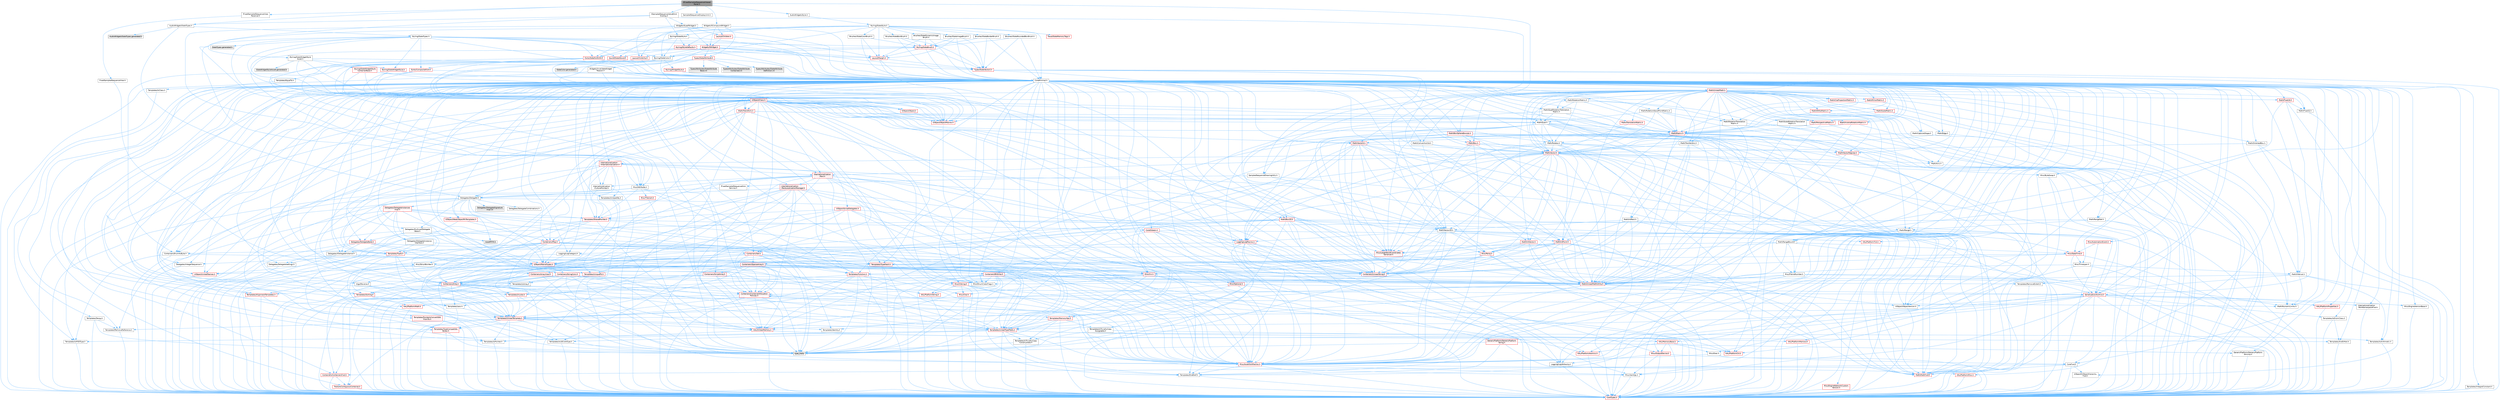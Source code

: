 digraph "SFixedSampledSequenceViewerPanel.h"
{
 // INTERACTIVE_SVG=YES
 // LATEX_PDF_SIZE
  bgcolor="transparent";
  edge [fontname=Helvetica,fontsize=10,labelfontname=Helvetica,labelfontsize=10];
  node [fontname=Helvetica,fontsize=10,shape=box,height=0.2,width=0.4];
  Node1 [id="Node000001",label="SFixedSampledSequenceViewer\lPanel.h",height=0.2,width=0.4,color="gray40", fillcolor="grey60", style="filled", fontcolor="black",tooltip=" "];
  Node1 -> Node2 [id="edge1_Node000001_Node000002",color="steelblue1",style="solid",tooltip=" "];
  Node2 [id="Node000002",label="AudioWidgetsSlateTypes.h",height=0.2,width=0.4,color="grey40", fillcolor="white", style="filled",URL="$d1/d08/AudioWidgetsSlateTypes_8h.html",tooltip=" "];
  Node2 -> Node3 [id="edge2_Node000002_Node000003",color="steelblue1",style="solid",tooltip=" "];
  Node3 [id="Node000003",label="Delegates/Delegate.h",height=0.2,width=0.4,color="grey40", fillcolor="white", style="filled",URL="$d4/d80/Delegate_8h.html",tooltip=" "];
  Node3 -> Node4 [id="edge3_Node000003_Node000004",color="steelblue1",style="solid",tooltip=" "];
  Node4 [id="Node000004",label="CoreTypes.h",height=0.2,width=0.4,color="red", fillcolor="#FFF0F0", style="filled",URL="$dc/dec/CoreTypes_8h.html",tooltip=" "];
  Node3 -> Node18 [id="edge4_Node000003_Node000018",color="steelblue1",style="solid",tooltip=" "];
  Node18 [id="Node000018",label="Misc/AssertionMacros.h",height=0.2,width=0.4,color="red", fillcolor="#FFF0F0", style="filled",URL="$d0/dfa/AssertionMacros_8h.html",tooltip=" "];
  Node18 -> Node4 [id="edge5_Node000018_Node000004",color="steelblue1",style="solid",tooltip=" "];
  Node18 -> Node19 [id="edge6_Node000018_Node000019",color="steelblue1",style="solid",tooltip=" "];
  Node19 [id="Node000019",label="HAL/PlatformMisc.h",height=0.2,width=0.4,color="red", fillcolor="#FFF0F0", style="filled",URL="$d0/df5/PlatformMisc_8h.html",tooltip=" "];
  Node19 -> Node4 [id="edge7_Node000019_Node000004",color="steelblue1",style="solid",tooltip=" "];
  Node18 -> Node55 [id="edge8_Node000018_Node000055",color="steelblue1",style="solid",tooltip=" "];
  Node55 [id="Node000055",label="Templates/EnableIf.h",height=0.2,width=0.4,color="grey40", fillcolor="white", style="filled",URL="$d7/d60/EnableIf_8h.html",tooltip=" "];
  Node55 -> Node4 [id="edge9_Node000055_Node000004",color="steelblue1",style="solid",tooltip=" "];
  Node18 -> Node61 [id="edge10_Node000018_Node000061",color="steelblue1",style="solid",tooltip=" "];
  Node61 [id="Node000061",label="Misc/VarArgs.h",height=0.2,width=0.4,color="grey40", fillcolor="white", style="filled",URL="$d5/d6f/VarArgs_8h.html",tooltip=" "];
  Node61 -> Node4 [id="edge11_Node000061_Node000004",color="steelblue1",style="solid",tooltip=" "];
  Node3 -> Node69 [id="edge12_Node000003_Node000069",color="steelblue1",style="solid",tooltip=" "];
  Node69 [id="Node000069",label="UObject/NameTypes.h",height=0.2,width=0.4,color="red", fillcolor="#FFF0F0", style="filled",URL="$d6/d35/NameTypes_8h.html",tooltip=" "];
  Node69 -> Node4 [id="edge13_Node000069_Node000004",color="steelblue1",style="solid",tooltip=" "];
  Node69 -> Node18 [id="edge14_Node000069_Node000018",color="steelblue1",style="solid",tooltip=" "];
  Node69 -> Node70 [id="edge15_Node000069_Node000070",color="steelblue1",style="solid",tooltip=" "];
  Node70 [id="Node000070",label="HAL/UnrealMemory.h",height=0.2,width=0.4,color="red", fillcolor="#FFF0F0", style="filled",URL="$d9/d96/UnrealMemory_8h.html",tooltip=" "];
  Node70 -> Node4 [id="edge16_Node000070_Node000004",color="steelblue1",style="solid",tooltip=" "];
  Node70 -> Node74 [id="edge17_Node000070_Node000074",color="steelblue1",style="solid",tooltip=" "];
  Node74 [id="Node000074",label="HAL/MemoryBase.h",height=0.2,width=0.4,color="red", fillcolor="#FFF0F0", style="filled",URL="$d6/d9f/MemoryBase_8h.html",tooltip=" "];
  Node74 -> Node4 [id="edge18_Node000074_Node000004",color="steelblue1",style="solid",tooltip=" "];
  Node74 -> Node48 [id="edge19_Node000074_Node000048",color="steelblue1",style="solid",tooltip=" "];
  Node48 [id="Node000048",label="HAL/PlatformAtomics.h",height=0.2,width=0.4,color="red", fillcolor="#FFF0F0", style="filled",URL="$d3/d36/PlatformAtomics_8h.html",tooltip=" "];
  Node48 -> Node4 [id="edge20_Node000048_Node000004",color="steelblue1",style="solid",tooltip=" "];
  Node74 -> Node31 [id="edge21_Node000074_Node000031",color="steelblue1",style="solid",tooltip=" "];
  Node31 [id="Node000031",label="HAL/PlatformCrt.h",height=0.2,width=0.4,color="red", fillcolor="#FFF0F0", style="filled",URL="$d8/d75/PlatformCrt_8h.html",tooltip=" "];
  Node74 -> Node75 [id="edge22_Node000074_Node000075",color="steelblue1",style="solid",tooltip=" "];
  Node75 [id="Node000075",label="Misc/Exec.h",height=0.2,width=0.4,color="grey40", fillcolor="white", style="filled",URL="$de/ddb/Exec_8h.html",tooltip=" "];
  Node75 -> Node4 [id="edge23_Node000075_Node000004",color="steelblue1",style="solid",tooltip=" "];
  Node75 -> Node18 [id="edge24_Node000075_Node000018",color="steelblue1",style="solid",tooltip=" "];
  Node74 -> Node76 [id="edge25_Node000074_Node000076",color="steelblue1",style="solid",tooltip=" "];
  Node76 [id="Node000076",label="Misc/OutputDevice.h",height=0.2,width=0.4,color="red", fillcolor="#FFF0F0", style="filled",URL="$d7/d32/OutputDevice_8h.html",tooltip=" "];
  Node76 -> Node26 [id="edge26_Node000076_Node000026",color="steelblue1",style="solid",tooltip=" "];
  Node26 [id="Node000026",label="CoreFwd.h",height=0.2,width=0.4,color="grey40", fillcolor="white", style="filled",URL="$d1/d1e/CoreFwd_8h.html",tooltip=" "];
  Node26 -> Node4 [id="edge27_Node000026_Node000004",color="steelblue1",style="solid",tooltip=" "];
  Node26 -> Node27 [id="edge28_Node000026_Node000027",color="steelblue1",style="solid",tooltip=" "];
  Node27 [id="Node000027",label="Containers/ContainersFwd.h",height=0.2,width=0.4,color="red", fillcolor="#FFF0F0", style="filled",URL="$d4/d0a/ContainersFwd_8h.html",tooltip=" "];
  Node27 -> Node4 [id="edge29_Node000027_Node000004",color="steelblue1",style="solid",tooltip=" "];
  Node27 -> Node24 [id="edge30_Node000027_Node000024",color="steelblue1",style="solid",tooltip=" "];
  Node24 [id="Node000024",label="Traits/IsContiguousContainer.h",height=0.2,width=0.4,color="red", fillcolor="#FFF0F0", style="filled",URL="$d5/d3c/IsContiguousContainer_8h.html",tooltip=" "];
  Node24 -> Node4 [id="edge31_Node000024_Node000004",color="steelblue1",style="solid",tooltip=" "];
  Node26 -> Node28 [id="edge32_Node000026_Node000028",color="steelblue1",style="solid",tooltip=" "];
  Node28 [id="Node000028",label="Math/MathFwd.h",height=0.2,width=0.4,color="red", fillcolor="#FFF0F0", style="filled",URL="$d2/d10/MathFwd_8h.html",tooltip=" "];
  Node26 -> Node29 [id="edge33_Node000026_Node000029",color="steelblue1",style="solid",tooltip=" "];
  Node29 [id="Node000029",label="UObject/UObjectHierarchy\lFwd.h",height=0.2,width=0.4,color="grey40", fillcolor="white", style="filled",URL="$d3/d13/UObjectHierarchyFwd_8h.html",tooltip=" "];
  Node76 -> Node4 [id="edge34_Node000076_Node000004",color="steelblue1",style="solid",tooltip=" "];
  Node76 -> Node77 [id="edge35_Node000076_Node000077",color="steelblue1",style="solid",tooltip=" "];
  Node77 [id="Node000077",label="Logging/LogVerbosity.h",height=0.2,width=0.4,color="grey40", fillcolor="white", style="filled",URL="$d2/d8f/LogVerbosity_8h.html",tooltip=" "];
  Node77 -> Node4 [id="edge36_Node000077_Node000004",color="steelblue1",style="solid",tooltip=" "];
  Node76 -> Node61 [id="edge37_Node000076_Node000061",color="steelblue1",style="solid",tooltip=" "];
  Node70 -> Node87 [id="edge38_Node000070_Node000087",color="steelblue1",style="solid",tooltip=" "];
  Node87 [id="Node000087",label="HAL/PlatformMemory.h",height=0.2,width=0.4,color="red", fillcolor="#FFF0F0", style="filled",URL="$de/d68/PlatformMemory_8h.html",tooltip=" "];
  Node87 -> Node4 [id="edge39_Node000087_Node000004",color="steelblue1",style="solid",tooltip=" "];
  Node70 -> Node90 [id="edge40_Node000070_Node000090",color="steelblue1",style="solid",tooltip=" "];
  Node90 [id="Node000090",label="Templates/IsPointer.h",height=0.2,width=0.4,color="grey40", fillcolor="white", style="filled",URL="$d7/d05/IsPointer_8h.html",tooltip=" "];
  Node90 -> Node4 [id="edge41_Node000090_Node000004",color="steelblue1",style="solid",tooltip=" "];
  Node69 -> Node91 [id="edge42_Node000069_Node000091",color="steelblue1",style="solid",tooltip=" "];
  Node91 [id="Node000091",label="Templates/UnrealTypeTraits.h",height=0.2,width=0.4,color="red", fillcolor="#FFF0F0", style="filled",URL="$d2/d2d/UnrealTypeTraits_8h.html",tooltip=" "];
  Node91 -> Node4 [id="edge43_Node000091_Node000004",color="steelblue1",style="solid",tooltip=" "];
  Node91 -> Node90 [id="edge44_Node000091_Node000090",color="steelblue1",style="solid",tooltip=" "];
  Node91 -> Node18 [id="edge45_Node000091_Node000018",color="steelblue1",style="solid",tooltip=" "];
  Node91 -> Node83 [id="edge46_Node000091_Node000083",color="steelblue1",style="solid",tooltip=" "];
  Node83 [id="Node000083",label="Templates/AndOrNot.h",height=0.2,width=0.4,color="grey40", fillcolor="white", style="filled",URL="$db/d0a/AndOrNot_8h.html",tooltip=" "];
  Node83 -> Node4 [id="edge47_Node000083_Node000004",color="steelblue1",style="solid",tooltip=" "];
  Node91 -> Node55 [id="edge48_Node000091_Node000055",color="steelblue1",style="solid",tooltip=" "];
  Node91 -> Node92 [id="edge49_Node000091_Node000092",color="steelblue1",style="solid",tooltip=" "];
  Node92 [id="Node000092",label="Templates/IsArithmetic.h",height=0.2,width=0.4,color="grey40", fillcolor="white", style="filled",URL="$d2/d5d/IsArithmetic_8h.html",tooltip=" "];
  Node92 -> Node4 [id="edge50_Node000092_Node000004",color="steelblue1",style="solid",tooltip=" "];
  Node91 -> Node94 [id="edge51_Node000091_Node000094",color="steelblue1",style="solid",tooltip=" "];
  Node94 [id="Node000094",label="Templates/IsPODType.h",height=0.2,width=0.4,color="grey40", fillcolor="white", style="filled",URL="$d7/db1/IsPODType_8h.html",tooltip=" "];
  Node94 -> Node4 [id="edge52_Node000094_Node000004",color="steelblue1",style="solid",tooltip=" "];
  Node91 -> Node95 [id="edge53_Node000091_Node000095",color="steelblue1",style="solid",tooltip=" "];
  Node95 [id="Node000095",label="Templates/IsUECoreType.h",height=0.2,width=0.4,color="grey40", fillcolor="white", style="filled",URL="$d1/db8/IsUECoreType_8h.html",tooltip=" "];
  Node95 -> Node4 [id="edge54_Node000095_Node000004",color="steelblue1",style="solid",tooltip=" "];
  Node95 -> Node8 [id="edge55_Node000095_Node000008",color="steelblue1",style="solid",tooltip=" "];
  Node8 [id="Node000008",label="type_traits",height=0.2,width=0.4,color="grey60", fillcolor="#E0E0E0", style="filled",tooltip=" "];
  Node91 -> Node84 [id="edge56_Node000091_Node000084",color="steelblue1",style="solid",tooltip=" "];
  Node84 [id="Node000084",label="Templates/IsTriviallyCopy\lConstructible.h",height=0.2,width=0.4,color="grey40", fillcolor="white", style="filled",URL="$d3/d78/IsTriviallyCopyConstructible_8h.html",tooltip=" "];
  Node84 -> Node4 [id="edge57_Node000084_Node000004",color="steelblue1",style="solid",tooltip=" "];
  Node84 -> Node8 [id="edge58_Node000084_Node000008",color="steelblue1",style="solid",tooltip=" "];
  Node69 -> Node96 [id="edge59_Node000069_Node000096",color="steelblue1",style="solid",tooltip=" "];
  Node96 [id="Node000096",label="Templates/UnrealTemplate.h",height=0.2,width=0.4,color="red", fillcolor="#FFF0F0", style="filled",URL="$d4/d24/UnrealTemplate_8h.html",tooltip=" "];
  Node96 -> Node4 [id="edge60_Node000096_Node000004",color="steelblue1",style="solid",tooltip=" "];
  Node96 -> Node90 [id="edge61_Node000096_Node000090",color="steelblue1",style="solid",tooltip=" "];
  Node96 -> Node70 [id="edge62_Node000096_Node000070",color="steelblue1",style="solid",tooltip=" "];
  Node96 -> Node91 [id="edge63_Node000096_Node000091",color="steelblue1",style="solid",tooltip=" "];
  Node96 -> Node99 [id="edge64_Node000096_Node000099",color="steelblue1",style="solid",tooltip=" "];
  Node99 [id="Node000099",label="Templates/RemoveReference.h",height=0.2,width=0.4,color="grey40", fillcolor="white", style="filled",URL="$da/dbe/RemoveReference_8h.html",tooltip=" "];
  Node99 -> Node4 [id="edge65_Node000099_Node000004",color="steelblue1",style="solid",tooltip=" "];
  Node96 -> Node100 [id="edge66_Node000096_Node000100",color="steelblue1",style="solid",tooltip=" "];
  Node100 [id="Node000100",label="Templates/TypeCompatible\lBytes.h",height=0.2,width=0.4,color="red", fillcolor="#FFF0F0", style="filled",URL="$df/d0a/TypeCompatibleBytes_8h.html",tooltip=" "];
  Node100 -> Node4 [id="edge67_Node000100_Node000004",color="steelblue1",style="solid",tooltip=" "];
  Node100 -> Node8 [id="edge68_Node000100_Node000008",color="steelblue1",style="solid",tooltip=" "];
  Node96 -> Node64 [id="edge69_Node000096_Node000064",color="steelblue1",style="solid",tooltip=" "];
  Node64 [id="Node000064",label="Templates/Identity.h",height=0.2,width=0.4,color="grey40", fillcolor="white", style="filled",URL="$d0/dd5/Identity_8h.html",tooltip=" "];
  Node96 -> Node24 [id="edge70_Node000096_Node000024",color="steelblue1",style="solid",tooltip=" "];
  Node96 -> Node8 [id="edge71_Node000096_Node000008",color="steelblue1",style="solid",tooltip=" "];
  Node69 -> Node102 [id="edge72_Node000069_Node000102",color="steelblue1",style="solid",tooltip=" "];
  Node102 [id="Node000102",label="Containers/UnrealString.h",height=0.2,width=0.4,color="red", fillcolor="#FFF0F0", style="filled",URL="$d5/dba/UnrealString_8h.html",tooltip=" "];
  Node69 -> Node109 [id="edge73_Node000069_Node000109",color="steelblue1",style="solid",tooltip=" "];
  Node109 [id="Node000109",label="Containers/StringConv.h",height=0.2,width=0.4,color="red", fillcolor="#FFF0F0", style="filled",URL="$d3/ddf/StringConv_8h.html",tooltip=" "];
  Node109 -> Node4 [id="edge74_Node000109_Node000004",color="steelblue1",style="solid",tooltip=" "];
  Node109 -> Node18 [id="edge75_Node000109_Node000018",color="steelblue1",style="solid",tooltip=" "];
  Node109 -> Node110 [id="edge76_Node000109_Node000110",color="steelblue1",style="solid",tooltip=" "];
  Node110 [id="Node000110",label="Containers/ContainerAllocation\lPolicies.h",height=0.2,width=0.4,color="red", fillcolor="#FFF0F0", style="filled",URL="$d7/dff/ContainerAllocationPolicies_8h.html",tooltip=" "];
  Node110 -> Node4 [id="edge77_Node000110_Node000004",color="steelblue1",style="solid",tooltip=" "];
  Node110 -> Node110 [id="edge78_Node000110_Node000110",color="steelblue1",style="solid",tooltip=" "];
  Node110 -> Node112 [id="edge79_Node000110_Node000112",color="steelblue1",style="solid",tooltip=" "];
  Node112 [id="Node000112",label="HAL/PlatformMath.h",height=0.2,width=0.4,color="red", fillcolor="#FFF0F0", style="filled",URL="$dc/d53/PlatformMath_8h.html",tooltip=" "];
  Node112 -> Node4 [id="edge80_Node000112_Node000004",color="steelblue1",style="solid",tooltip=" "];
  Node110 -> Node70 [id="edge81_Node000110_Node000070",color="steelblue1",style="solid",tooltip=" "];
  Node110 -> Node41 [id="edge82_Node000110_Node000041",color="steelblue1",style="solid",tooltip=" "];
  Node41 [id="Node000041",label="Math/NumericLimits.h",height=0.2,width=0.4,color="grey40", fillcolor="white", style="filled",URL="$df/d1b/NumericLimits_8h.html",tooltip=" "];
  Node41 -> Node4 [id="edge83_Node000041_Node000004",color="steelblue1",style="solid",tooltip=" "];
  Node110 -> Node18 [id="edge84_Node000110_Node000018",color="steelblue1",style="solid",tooltip=" "];
  Node110 -> Node121 [id="edge85_Node000110_Node000121",color="steelblue1",style="solid",tooltip=" "];
  Node121 [id="Node000121",label="Templates/MemoryOps.h",height=0.2,width=0.4,color="red", fillcolor="#FFF0F0", style="filled",URL="$db/dea/MemoryOps_8h.html",tooltip=" "];
  Node121 -> Node4 [id="edge86_Node000121_Node000004",color="steelblue1",style="solid",tooltip=" "];
  Node121 -> Node70 [id="edge87_Node000121_Node000070",color="steelblue1",style="solid",tooltip=" "];
  Node121 -> Node85 [id="edge88_Node000121_Node000085",color="steelblue1",style="solid",tooltip=" "];
  Node85 [id="Node000085",label="Templates/IsTriviallyCopy\lAssignable.h",height=0.2,width=0.4,color="grey40", fillcolor="white", style="filled",URL="$d2/df2/IsTriviallyCopyAssignable_8h.html",tooltip=" "];
  Node85 -> Node4 [id="edge89_Node000085_Node000004",color="steelblue1",style="solid",tooltip=" "];
  Node85 -> Node8 [id="edge90_Node000085_Node000008",color="steelblue1",style="solid",tooltip=" "];
  Node121 -> Node84 [id="edge91_Node000121_Node000084",color="steelblue1",style="solid",tooltip=" "];
  Node121 -> Node91 [id="edge92_Node000121_Node000091",color="steelblue1",style="solid",tooltip=" "];
  Node121 -> Node8 [id="edge93_Node000121_Node000008",color="steelblue1",style="solid",tooltip=" "];
  Node110 -> Node100 [id="edge94_Node000110_Node000100",color="steelblue1",style="solid",tooltip=" "];
  Node110 -> Node8 [id="edge95_Node000110_Node000008",color="steelblue1",style="solid",tooltip=" "];
  Node109 -> Node122 [id="edge96_Node000109_Node000122",color="steelblue1",style="solid",tooltip=" "];
  Node122 [id="Node000122",label="Containers/Array.h",height=0.2,width=0.4,color="red", fillcolor="#FFF0F0", style="filled",URL="$df/dd0/Array_8h.html",tooltip=" "];
  Node122 -> Node4 [id="edge97_Node000122_Node000004",color="steelblue1",style="solid",tooltip=" "];
  Node122 -> Node18 [id="edge98_Node000122_Node000018",color="steelblue1",style="solid",tooltip=" "];
  Node122 -> Node70 [id="edge99_Node000122_Node000070",color="steelblue1",style="solid",tooltip=" "];
  Node122 -> Node91 [id="edge100_Node000122_Node000091",color="steelblue1",style="solid",tooltip=" "];
  Node122 -> Node96 [id="edge101_Node000122_Node000096",color="steelblue1",style="solid",tooltip=" "];
  Node122 -> Node110 [id="edge102_Node000122_Node000110",color="steelblue1",style="solid",tooltip=" "];
  Node122 -> Node129 [id="edge103_Node000122_Node000129",color="steelblue1",style="solid",tooltip=" "];
  Node129 [id="Node000129",label="Serialization/Archive.h",height=0.2,width=0.4,color="red", fillcolor="#FFF0F0", style="filled",URL="$d7/d3b/Archive_8h.html",tooltip=" "];
  Node129 -> Node26 [id="edge104_Node000129_Node000026",color="steelblue1",style="solid",tooltip=" "];
  Node129 -> Node4 [id="edge105_Node000129_Node000004",color="steelblue1",style="solid",tooltip=" "];
  Node129 -> Node130 [id="edge106_Node000129_Node000130",color="steelblue1",style="solid",tooltip=" "];
  Node130 [id="Node000130",label="HAL/PlatformProperties.h",height=0.2,width=0.4,color="red", fillcolor="#FFF0F0", style="filled",URL="$d9/db0/PlatformProperties_8h.html",tooltip=" "];
  Node130 -> Node4 [id="edge107_Node000130_Node000004",color="steelblue1",style="solid",tooltip=" "];
  Node129 -> Node133 [id="edge108_Node000129_Node000133",color="steelblue1",style="solid",tooltip=" "];
  Node133 [id="Node000133",label="Internationalization\l/TextNamespaceFwd.h",height=0.2,width=0.4,color="grey40", fillcolor="white", style="filled",URL="$d8/d97/TextNamespaceFwd_8h.html",tooltip=" "];
  Node133 -> Node4 [id="edge109_Node000133_Node000004",color="steelblue1",style="solid",tooltip=" "];
  Node129 -> Node28 [id="edge110_Node000129_Node000028",color="steelblue1",style="solid",tooltip=" "];
  Node129 -> Node18 [id="edge111_Node000129_Node000018",color="steelblue1",style="solid",tooltip=" "];
  Node129 -> Node134 [id="edge112_Node000129_Node000134",color="steelblue1",style="solid",tooltip=" "];
  Node134 [id="Node000134",label="Misc/EngineVersionBase.h",height=0.2,width=0.4,color="grey40", fillcolor="white", style="filled",URL="$d5/d2b/EngineVersionBase_8h.html",tooltip=" "];
  Node134 -> Node4 [id="edge113_Node000134_Node000004",color="steelblue1",style="solid",tooltip=" "];
  Node129 -> Node61 [id="edge114_Node000129_Node000061",color="steelblue1",style="solid",tooltip=" "];
  Node129 -> Node55 [id="edge115_Node000129_Node000055",color="steelblue1",style="solid",tooltip=" "];
  Node129 -> Node137 [id="edge116_Node000129_Node000137",color="steelblue1",style="solid",tooltip=" "];
  Node137 [id="Node000137",label="Templates/IsEnumClass.h",height=0.2,width=0.4,color="grey40", fillcolor="white", style="filled",URL="$d7/d15/IsEnumClass_8h.html",tooltip=" "];
  Node137 -> Node4 [id="edge117_Node000137_Node000004",color="steelblue1",style="solid",tooltip=" "];
  Node137 -> Node83 [id="edge118_Node000137_Node000083",color="steelblue1",style="solid",tooltip=" "];
  Node129 -> Node96 [id="edge119_Node000129_Node000096",color="steelblue1",style="solid",tooltip=" "];
  Node129 -> Node138 [id="edge120_Node000129_Node000138",color="steelblue1",style="solid",tooltip=" "];
  Node138 [id="Node000138",label="UObject/ObjectVersion.h",height=0.2,width=0.4,color="grey40", fillcolor="white", style="filled",URL="$da/d63/ObjectVersion_8h.html",tooltip=" "];
  Node138 -> Node4 [id="edge121_Node000138_Node000004",color="steelblue1",style="solid",tooltip=" "];
  Node122 -> Node155 [id="edge122_Node000122_Node000155",color="steelblue1",style="solid",tooltip=" "];
  Node155 [id="Node000155",label="Templates/Invoke.h",height=0.2,width=0.4,color="red", fillcolor="#FFF0F0", style="filled",URL="$d7/deb/Invoke_8h.html",tooltip=" "];
  Node155 -> Node4 [id="edge123_Node000155_Node000004",color="steelblue1",style="solid",tooltip=" "];
  Node155 -> Node96 [id="edge124_Node000155_Node000096",color="steelblue1",style="solid",tooltip=" "];
  Node155 -> Node8 [id="edge125_Node000155_Node000008",color="steelblue1",style="solid",tooltip=" "];
  Node122 -> Node160 [id="edge126_Node000122_Node000160",color="steelblue1",style="solid",tooltip=" "];
  Node160 [id="Node000160",label="Templates/Less.h",height=0.2,width=0.4,color="grey40", fillcolor="white", style="filled",URL="$de/dc8/Less_8h.html",tooltip=" "];
  Node160 -> Node4 [id="edge127_Node000160_Node000004",color="steelblue1",style="solid",tooltip=" "];
  Node160 -> Node96 [id="edge128_Node000160_Node000096",color="steelblue1",style="solid",tooltip=" "];
  Node122 -> Node168 [id="edge129_Node000122_Node000168",color="steelblue1",style="solid",tooltip=" "];
  Node168 [id="Node000168",label="Templates/Sorting.h",height=0.2,width=0.4,color="red", fillcolor="#FFF0F0", style="filled",URL="$d3/d9e/Sorting_8h.html",tooltip=" "];
  Node168 -> Node4 [id="edge130_Node000168_Node000004",color="steelblue1",style="solid",tooltip=" "];
  Node168 -> Node112 [id="edge131_Node000168_Node000112",color="steelblue1",style="solid",tooltip=" "];
  Node168 -> Node160 [id="edge132_Node000168_Node000160",color="steelblue1",style="solid",tooltip=" "];
  Node122 -> Node172 [id="edge133_Node000122_Node000172",color="steelblue1",style="solid",tooltip=" "];
  Node172 [id="Node000172",label="Templates/AlignmentTemplates.h",height=0.2,width=0.4,color="red", fillcolor="#FFF0F0", style="filled",URL="$dd/d32/AlignmentTemplates_8h.html",tooltip=" "];
  Node172 -> Node4 [id="edge134_Node000172_Node000004",color="steelblue1",style="solid",tooltip=" "];
  Node172 -> Node90 [id="edge135_Node000172_Node000090",color="steelblue1",style="solid",tooltip=" "];
  Node122 -> Node8 [id="edge136_Node000122_Node000008",color="steelblue1",style="solid",tooltip=" "];
  Node109 -> Node146 [id="edge137_Node000109_Node000146",color="steelblue1",style="solid",tooltip=" "];
  Node146 [id="Node000146",label="Misc/CString.h",height=0.2,width=0.4,color="red", fillcolor="#FFF0F0", style="filled",URL="$d2/d49/CString_8h.html",tooltip=" "];
  Node146 -> Node4 [id="edge138_Node000146_Node000004",color="steelblue1",style="solid",tooltip=" "];
  Node146 -> Node31 [id="edge139_Node000146_Node000031",color="steelblue1",style="solid",tooltip=" "];
  Node146 -> Node72 [id="edge140_Node000146_Node000072",color="steelblue1",style="solid",tooltip=" "];
  Node72 [id="Node000072",label="HAL/PlatformString.h",height=0.2,width=0.4,color="red", fillcolor="#FFF0F0", style="filled",URL="$db/db5/PlatformString_8h.html",tooltip=" "];
  Node72 -> Node4 [id="edge141_Node000072_Node000004",color="steelblue1",style="solid",tooltip=" "];
  Node146 -> Node18 [id="edge142_Node000146_Node000018",color="steelblue1",style="solid",tooltip=" "];
  Node146 -> Node147 [id="edge143_Node000146_Node000147",color="steelblue1",style="solid",tooltip=" "];
  Node147 [id="Node000147",label="Misc/Char.h",height=0.2,width=0.4,color="red", fillcolor="#FFF0F0", style="filled",URL="$d0/d58/Char_8h.html",tooltip=" "];
  Node147 -> Node4 [id="edge144_Node000147_Node000004",color="steelblue1",style="solid",tooltip=" "];
  Node147 -> Node8 [id="edge145_Node000147_Node000008",color="steelblue1",style="solid",tooltip=" "];
  Node146 -> Node61 [id="edge146_Node000146_Node000061",color="steelblue1",style="solid",tooltip=" "];
  Node109 -> Node173 [id="edge147_Node000109_Node000173",color="steelblue1",style="solid",tooltip=" "];
  Node173 [id="Node000173",label="Templates/IsArray.h",height=0.2,width=0.4,color="grey40", fillcolor="white", style="filled",URL="$d8/d8d/IsArray_8h.html",tooltip=" "];
  Node173 -> Node4 [id="edge148_Node000173_Node000004",color="steelblue1",style="solid",tooltip=" "];
  Node109 -> Node96 [id="edge149_Node000109_Node000096",color="steelblue1",style="solid",tooltip=" "];
  Node109 -> Node91 [id="edge150_Node000109_Node000091",color="steelblue1",style="solid",tooltip=" "];
  Node109 -> Node24 [id="edge151_Node000109_Node000024",color="steelblue1",style="solid",tooltip=" "];
  Node109 -> Node8 [id="edge152_Node000109_Node000008",color="steelblue1",style="solid",tooltip=" "];
  Node69 -> Node174 [id="edge153_Node000069_Node000174",color="steelblue1",style="solid",tooltip=" "];
  Node174 [id="Node000174",label="UObject/UnrealNames.h",height=0.2,width=0.4,color="red", fillcolor="#FFF0F0", style="filled",URL="$d8/db1/UnrealNames_8h.html",tooltip=" "];
  Node174 -> Node4 [id="edge154_Node000174_Node000004",color="steelblue1",style="solid",tooltip=" "];
  Node3 -> Node182 [id="edge155_Node000003_Node000182",color="steelblue1",style="solid",tooltip=" "];
  Node182 [id="Node000182",label="Templates/SharedPointer.h",height=0.2,width=0.4,color="red", fillcolor="#FFF0F0", style="filled",URL="$d2/d17/SharedPointer_8h.html",tooltip=" "];
  Node182 -> Node4 [id="edge156_Node000182_Node000004",color="steelblue1",style="solid",tooltip=" "];
  Node182 -> Node183 [id="edge157_Node000182_Node000183",color="steelblue1",style="solid",tooltip=" "];
  Node183 [id="Node000183",label="Templates/PointerIsConvertible\lFromTo.h",height=0.2,width=0.4,color="red", fillcolor="#FFF0F0", style="filled",URL="$d6/d65/PointerIsConvertibleFromTo_8h.html",tooltip=" "];
  Node183 -> Node4 [id="edge158_Node000183_Node000004",color="steelblue1",style="solid",tooltip=" "];
  Node183 -> Node8 [id="edge159_Node000183_Node000008",color="steelblue1",style="solid",tooltip=" "];
  Node182 -> Node18 [id="edge160_Node000182_Node000018",color="steelblue1",style="solid",tooltip=" "];
  Node182 -> Node70 [id="edge161_Node000182_Node000070",color="steelblue1",style="solid",tooltip=" "];
  Node182 -> Node122 [id="edge162_Node000182_Node000122",color="steelblue1",style="solid",tooltip=" "];
  Node182 -> Node184 [id="edge163_Node000182_Node000184",color="steelblue1",style="solid",tooltip=" "];
  Node184 [id="Node000184",label="Containers/Map.h",height=0.2,width=0.4,color="red", fillcolor="#FFF0F0", style="filled",URL="$df/d79/Map_8h.html",tooltip=" "];
  Node184 -> Node4 [id="edge164_Node000184_Node000004",color="steelblue1",style="solid",tooltip=" "];
  Node184 -> Node185 [id="edge165_Node000184_Node000185",color="steelblue1",style="solid",tooltip=" "];
  Node185 [id="Node000185",label="Algo/Reverse.h",height=0.2,width=0.4,color="grey40", fillcolor="white", style="filled",URL="$d5/d93/Reverse_8h.html",tooltip=" "];
  Node185 -> Node4 [id="edge166_Node000185_Node000004",color="steelblue1",style="solid",tooltip=" "];
  Node185 -> Node96 [id="edge167_Node000185_Node000096",color="steelblue1",style="solid",tooltip=" "];
  Node184 -> Node186 [id="edge168_Node000184_Node000186",color="steelblue1",style="solid",tooltip=" "];
  Node186 [id="Node000186",label="Containers/Set.h",height=0.2,width=0.4,color="red", fillcolor="#FFF0F0", style="filled",URL="$d4/d45/Set_8h.html",tooltip=" "];
  Node186 -> Node110 [id="edge169_Node000186_Node000110",color="steelblue1",style="solid",tooltip=" "];
  Node186 -> Node188 [id="edge170_Node000186_Node000188",color="steelblue1",style="solid",tooltip=" "];
  Node188 [id="Node000188",label="Containers/SparseArray.h",height=0.2,width=0.4,color="red", fillcolor="#FFF0F0", style="filled",URL="$d5/dbf/SparseArray_8h.html",tooltip=" "];
  Node188 -> Node4 [id="edge171_Node000188_Node000004",color="steelblue1",style="solid",tooltip=" "];
  Node188 -> Node18 [id="edge172_Node000188_Node000018",color="steelblue1",style="solid",tooltip=" "];
  Node188 -> Node70 [id="edge173_Node000188_Node000070",color="steelblue1",style="solid",tooltip=" "];
  Node188 -> Node91 [id="edge174_Node000188_Node000091",color="steelblue1",style="solid",tooltip=" "];
  Node188 -> Node96 [id="edge175_Node000188_Node000096",color="steelblue1",style="solid",tooltip=" "];
  Node188 -> Node110 [id="edge176_Node000188_Node000110",color="steelblue1",style="solid",tooltip=" "];
  Node188 -> Node160 [id="edge177_Node000188_Node000160",color="steelblue1",style="solid",tooltip=" "];
  Node188 -> Node122 [id="edge178_Node000188_Node000122",color="steelblue1",style="solid",tooltip=" "];
  Node188 -> Node171 [id="edge179_Node000188_Node000171",color="steelblue1",style="solid",tooltip=" "];
  Node171 [id="Node000171",label="Math/UnrealMathUtility.h",height=0.2,width=0.4,color="red", fillcolor="#FFF0F0", style="filled",URL="$db/db8/UnrealMathUtility_8h.html",tooltip=" "];
  Node171 -> Node4 [id="edge180_Node000171_Node000004",color="steelblue1",style="solid",tooltip=" "];
  Node171 -> Node18 [id="edge181_Node000171_Node000018",color="steelblue1",style="solid",tooltip=" "];
  Node171 -> Node112 [id="edge182_Node000171_Node000112",color="steelblue1",style="solid",tooltip=" "];
  Node171 -> Node28 [id="edge183_Node000171_Node000028",color="steelblue1",style="solid",tooltip=" "];
  Node171 -> Node64 [id="edge184_Node000171_Node000064",color="steelblue1",style="solid",tooltip=" "];
  Node188 -> Node189 [id="edge185_Node000188_Node000189",color="steelblue1",style="solid",tooltip=" "];
  Node189 [id="Node000189",label="Containers/ScriptArray.h",height=0.2,width=0.4,color="red", fillcolor="#FFF0F0", style="filled",URL="$dc/daf/ScriptArray_8h.html",tooltip=" "];
  Node189 -> Node4 [id="edge186_Node000189_Node000004",color="steelblue1",style="solid",tooltip=" "];
  Node189 -> Node18 [id="edge187_Node000189_Node000018",color="steelblue1",style="solid",tooltip=" "];
  Node189 -> Node70 [id="edge188_Node000189_Node000070",color="steelblue1",style="solid",tooltip=" "];
  Node189 -> Node110 [id="edge189_Node000189_Node000110",color="steelblue1",style="solid",tooltip=" "];
  Node189 -> Node122 [id="edge190_Node000189_Node000122",color="steelblue1",style="solid",tooltip=" "];
  Node188 -> Node190 [id="edge191_Node000188_Node000190",color="steelblue1",style="solid",tooltip=" "];
  Node190 [id="Node000190",label="Containers/BitArray.h",height=0.2,width=0.4,color="red", fillcolor="#FFF0F0", style="filled",URL="$d1/de4/BitArray_8h.html",tooltip=" "];
  Node190 -> Node110 [id="edge192_Node000190_Node000110",color="steelblue1",style="solid",tooltip=" "];
  Node190 -> Node4 [id="edge193_Node000190_Node000004",color="steelblue1",style="solid",tooltip=" "];
  Node190 -> Node48 [id="edge194_Node000190_Node000048",color="steelblue1",style="solid",tooltip=" "];
  Node190 -> Node70 [id="edge195_Node000190_Node000070",color="steelblue1",style="solid",tooltip=" "];
  Node190 -> Node171 [id="edge196_Node000190_Node000171",color="steelblue1",style="solid",tooltip=" "];
  Node190 -> Node18 [id="edge197_Node000190_Node000018",color="steelblue1",style="solid",tooltip=" "];
  Node190 -> Node43 [id="edge198_Node000190_Node000043",color="steelblue1",style="solid",tooltip=" "];
  Node43 [id="Node000043",label="Misc/EnumClassFlags.h",height=0.2,width=0.4,color="grey40", fillcolor="white", style="filled",URL="$d8/de7/EnumClassFlags_8h.html",tooltip=" "];
  Node190 -> Node129 [id="edge199_Node000190_Node000129",color="steelblue1",style="solid",tooltip=" "];
  Node190 -> Node55 [id="edge200_Node000190_Node000055",color="steelblue1",style="solid",tooltip=" "];
  Node190 -> Node155 [id="edge201_Node000190_Node000155",color="steelblue1",style="solid",tooltip=" "];
  Node190 -> Node96 [id="edge202_Node000190_Node000096",color="steelblue1",style="solid",tooltip=" "];
  Node190 -> Node91 [id="edge203_Node000190_Node000091",color="steelblue1",style="solid",tooltip=" "];
  Node188 -> Node102 [id="edge204_Node000188_Node000102",color="steelblue1",style="solid",tooltip=" "];
  Node186 -> Node27 [id="edge205_Node000186_Node000027",color="steelblue1",style="solid",tooltip=" "];
  Node186 -> Node171 [id="edge206_Node000186_Node000171",color="steelblue1",style="solid",tooltip=" "];
  Node186 -> Node18 [id="edge207_Node000186_Node000018",color="steelblue1",style="solid",tooltip=" "];
  Node186 -> Node206 [id="edge208_Node000186_Node000206",color="steelblue1",style="solid",tooltip=" "];
  Node206 [id="Node000206",label="Misc/StructBuilder.h",height=0.2,width=0.4,color="grey40", fillcolor="white", style="filled",URL="$d9/db3/StructBuilder_8h.html",tooltip=" "];
  Node206 -> Node4 [id="edge209_Node000206_Node000004",color="steelblue1",style="solid",tooltip=" "];
  Node206 -> Node171 [id="edge210_Node000206_Node000171",color="steelblue1",style="solid",tooltip=" "];
  Node206 -> Node172 [id="edge211_Node000206_Node000172",color="steelblue1",style="solid",tooltip=" "];
  Node186 -> Node207 [id="edge212_Node000186_Node000207",color="steelblue1",style="solid",tooltip=" "];
  Node207 [id="Node000207",label="Templates/Function.h",height=0.2,width=0.4,color="red", fillcolor="#FFF0F0", style="filled",URL="$df/df5/Function_8h.html",tooltip=" "];
  Node207 -> Node4 [id="edge213_Node000207_Node000004",color="steelblue1",style="solid",tooltip=" "];
  Node207 -> Node18 [id="edge214_Node000207_Node000018",color="steelblue1",style="solid",tooltip=" "];
  Node207 -> Node70 [id="edge215_Node000207_Node000070",color="steelblue1",style="solid",tooltip=" "];
  Node207 -> Node91 [id="edge216_Node000207_Node000091",color="steelblue1",style="solid",tooltip=" "];
  Node207 -> Node155 [id="edge217_Node000207_Node000155",color="steelblue1",style="solid",tooltip=" "];
  Node207 -> Node96 [id="edge218_Node000207_Node000096",color="steelblue1",style="solid",tooltip=" "];
  Node207 -> Node171 [id="edge219_Node000207_Node000171",color="steelblue1",style="solid",tooltip=" "];
  Node207 -> Node8 [id="edge220_Node000207_Node000008",color="steelblue1",style="solid",tooltip=" "];
  Node186 -> Node168 [id="edge221_Node000186_Node000168",color="steelblue1",style="solid",tooltip=" "];
  Node186 -> Node144 [id="edge222_Node000186_Node000144",color="steelblue1",style="solid",tooltip=" "];
  Node144 [id="Node000144",label="Templates/TypeHash.h",height=0.2,width=0.4,color="red", fillcolor="#FFF0F0", style="filled",URL="$d1/d62/TypeHash_8h.html",tooltip=" "];
  Node144 -> Node4 [id="edge223_Node000144_Node000004",color="steelblue1",style="solid",tooltip=" "];
  Node144 -> Node145 [id="edge224_Node000144_Node000145",color="steelblue1",style="solid",tooltip=" "];
  Node145 [id="Node000145",label="Misc/Crc.h",height=0.2,width=0.4,color="red", fillcolor="#FFF0F0", style="filled",URL="$d4/dd2/Crc_8h.html",tooltip=" "];
  Node145 -> Node4 [id="edge225_Node000145_Node000004",color="steelblue1",style="solid",tooltip=" "];
  Node145 -> Node72 [id="edge226_Node000145_Node000072",color="steelblue1",style="solid",tooltip=" "];
  Node145 -> Node18 [id="edge227_Node000145_Node000018",color="steelblue1",style="solid",tooltip=" "];
  Node145 -> Node146 [id="edge228_Node000145_Node000146",color="steelblue1",style="solid",tooltip=" "];
  Node145 -> Node147 [id="edge229_Node000145_Node000147",color="steelblue1",style="solid",tooltip=" "];
  Node145 -> Node91 [id="edge230_Node000145_Node000091",color="steelblue1",style="solid",tooltip=" "];
  Node144 -> Node8 [id="edge231_Node000144_Node000008",color="steelblue1",style="solid",tooltip=" "];
  Node186 -> Node96 [id="edge232_Node000186_Node000096",color="steelblue1",style="solid",tooltip=" "];
  Node186 -> Node8 [id="edge233_Node000186_Node000008",color="steelblue1",style="solid",tooltip=" "];
  Node184 -> Node102 [id="edge234_Node000184_Node000102",color="steelblue1",style="solid",tooltip=" "];
  Node184 -> Node18 [id="edge235_Node000184_Node000018",color="steelblue1",style="solid",tooltip=" "];
  Node184 -> Node206 [id="edge236_Node000184_Node000206",color="steelblue1",style="solid",tooltip=" "];
  Node184 -> Node207 [id="edge237_Node000184_Node000207",color="steelblue1",style="solid",tooltip=" "];
  Node184 -> Node168 [id="edge238_Node000184_Node000168",color="steelblue1",style="solid",tooltip=" "];
  Node184 -> Node210 [id="edge239_Node000184_Node000210",color="steelblue1",style="solid",tooltip=" "];
  Node210 [id="Node000210",label="Templates/Tuple.h",height=0.2,width=0.4,color="red", fillcolor="#FFF0F0", style="filled",URL="$d2/d4f/Tuple_8h.html",tooltip=" "];
  Node210 -> Node4 [id="edge240_Node000210_Node000004",color="steelblue1",style="solid",tooltip=" "];
  Node210 -> Node96 [id="edge241_Node000210_Node000096",color="steelblue1",style="solid",tooltip=" "];
  Node210 -> Node211 [id="edge242_Node000210_Node000211",color="steelblue1",style="solid",tooltip=" "];
  Node211 [id="Node000211",label="Delegates/IntegerSequence.h",height=0.2,width=0.4,color="grey40", fillcolor="white", style="filled",URL="$d2/dcc/IntegerSequence_8h.html",tooltip=" "];
  Node211 -> Node4 [id="edge243_Node000211_Node000004",color="steelblue1",style="solid",tooltip=" "];
  Node210 -> Node155 [id="edge244_Node000210_Node000155",color="steelblue1",style="solid",tooltip=" "];
  Node210 -> Node144 [id="edge245_Node000210_Node000144",color="steelblue1",style="solid",tooltip=" "];
  Node210 -> Node8 [id="edge246_Node000210_Node000008",color="steelblue1",style="solid",tooltip=" "];
  Node184 -> Node96 [id="edge247_Node000184_Node000096",color="steelblue1",style="solid",tooltip=" "];
  Node184 -> Node91 [id="edge248_Node000184_Node000091",color="steelblue1",style="solid",tooltip=" "];
  Node184 -> Node8 [id="edge249_Node000184_Node000008",color="steelblue1",style="solid",tooltip=" "];
  Node182 -> Node213 [id="edge250_Node000182_Node000213",color="steelblue1",style="solid",tooltip=" "];
  Node213 [id="Node000213",label="CoreGlobals.h",height=0.2,width=0.4,color="red", fillcolor="#FFF0F0", style="filled",URL="$d5/d8c/CoreGlobals_8h.html",tooltip=" "];
  Node213 -> Node102 [id="edge251_Node000213_Node000102",color="steelblue1",style="solid",tooltip=" "];
  Node213 -> Node4 [id="edge252_Node000213_Node000004",color="steelblue1",style="solid",tooltip=" "];
  Node213 -> Node214 [id="edge253_Node000213_Node000214",color="steelblue1",style="solid",tooltip=" "];
  Node214 [id="Node000214",label="HAL/PlatformTLS.h",height=0.2,width=0.4,color="red", fillcolor="#FFF0F0", style="filled",URL="$d0/def/PlatformTLS_8h.html",tooltip=" "];
  Node214 -> Node4 [id="edge254_Node000214_Node000004",color="steelblue1",style="solid",tooltip=" "];
  Node213 -> Node217 [id="edge255_Node000213_Node000217",color="steelblue1",style="solid",tooltip=" "];
  Node217 [id="Node000217",label="Logging/LogMacros.h",height=0.2,width=0.4,color="red", fillcolor="#FFF0F0", style="filled",URL="$d0/d16/LogMacros_8h.html",tooltip=" "];
  Node217 -> Node102 [id="edge256_Node000217_Node000102",color="steelblue1",style="solid",tooltip=" "];
  Node217 -> Node4 [id="edge257_Node000217_Node000004",color="steelblue1",style="solid",tooltip=" "];
  Node217 -> Node218 [id="edge258_Node000217_Node000218",color="steelblue1",style="solid",tooltip=" "];
  Node218 [id="Node000218",label="Logging/LogCategory.h",height=0.2,width=0.4,color="grey40", fillcolor="white", style="filled",URL="$d9/d36/LogCategory_8h.html",tooltip=" "];
  Node218 -> Node4 [id="edge259_Node000218_Node000004",color="steelblue1",style="solid",tooltip=" "];
  Node218 -> Node77 [id="edge260_Node000218_Node000077",color="steelblue1",style="solid",tooltip=" "];
  Node218 -> Node69 [id="edge261_Node000218_Node000069",color="steelblue1",style="solid",tooltip=" "];
  Node217 -> Node77 [id="edge262_Node000217_Node000077",color="steelblue1",style="solid",tooltip=" "];
  Node217 -> Node18 [id="edge263_Node000217_Node000018",color="steelblue1",style="solid",tooltip=" "];
  Node217 -> Node61 [id="edge264_Node000217_Node000061",color="steelblue1",style="solid",tooltip=" "];
  Node217 -> Node55 [id="edge265_Node000217_Node000055",color="steelblue1",style="solid",tooltip=" "];
  Node217 -> Node8 [id="edge266_Node000217_Node000008",color="steelblue1",style="solid",tooltip=" "];
  Node213 -> Node43 [id="edge267_Node000213_Node000043",color="steelblue1",style="solid",tooltip=" "];
  Node213 -> Node76 [id="edge268_Node000213_Node000076",color="steelblue1",style="solid",tooltip=" "];
  Node213 -> Node69 [id="edge269_Node000213_Node000069",color="steelblue1",style="solid",tooltip=" "];
  Node3 -> Node225 [id="edge270_Node000003_Node000225",color="steelblue1",style="solid",tooltip=" "];
  Node225 [id="Node000225",label="UObject/WeakObjectPtrTemplates.h",height=0.2,width=0.4,color="red", fillcolor="#FFF0F0", style="filled",URL="$d8/d3b/WeakObjectPtrTemplates_8h.html",tooltip=" "];
  Node225 -> Node4 [id="edge271_Node000225_Node000004",color="steelblue1",style="solid",tooltip=" "];
  Node225 -> Node184 [id="edge272_Node000225_Node000184",color="steelblue1",style="solid",tooltip=" "];
  Node225 -> Node8 [id="edge273_Node000225_Node000008",color="steelblue1",style="solid",tooltip=" "];
  Node3 -> Node228 [id="edge274_Node000003_Node000228",color="steelblue1",style="solid",tooltip=" "];
  Node228 [id="Node000228",label="Delegates/MulticastDelegate\lBase.h",height=0.2,width=0.4,color="grey40", fillcolor="white", style="filled",URL="$db/d16/MulticastDelegateBase_8h.html",tooltip=" "];
  Node228 -> Node223 [id="edge275_Node000228_Node000223",color="steelblue1",style="solid",tooltip=" "];
  Node223 [id="Node000223",label="AutoRTFM.h",height=0.2,width=0.4,color="grey60", fillcolor="#E0E0E0", style="filled",tooltip=" "];
  Node228 -> Node4 [id="edge276_Node000228_Node000004",color="steelblue1",style="solid",tooltip=" "];
  Node228 -> Node110 [id="edge277_Node000228_Node000110",color="steelblue1",style="solid",tooltip=" "];
  Node228 -> Node122 [id="edge278_Node000228_Node000122",color="steelblue1",style="solid",tooltip=" "];
  Node228 -> Node171 [id="edge279_Node000228_Node000171",color="steelblue1",style="solid",tooltip=" "];
  Node228 -> Node229 [id="edge280_Node000228_Node000229",color="steelblue1",style="solid",tooltip=" "];
  Node229 [id="Node000229",label="Delegates/IDelegateInstance.h",height=0.2,width=0.4,color="grey40", fillcolor="white", style="filled",URL="$d2/d10/IDelegateInstance_8h.html",tooltip=" "];
  Node229 -> Node4 [id="edge281_Node000229_Node000004",color="steelblue1",style="solid",tooltip=" "];
  Node229 -> Node144 [id="edge282_Node000229_Node000144",color="steelblue1",style="solid",tooltip=" "];
  Node229 -> Node69 [id="edge283_Node000229_Node000069",color="steelblue1",style="solid",tooltip=" "];
  Node229 -> Node230 [id="edge284_Node000229_Node000230",color="steelblue1",style="solid",tooltip=" "];
  Node230 [id="Node000230",label="Delegates/DelegateSettings.h",height=0.2,width=0.4,color="grey40", fillcolor="white", style="filled",URL="$d0/d97/DelegateSettings_8h.html",tooltip=" "];
  Node230 -> Node4 [id="edge285_Node000230_Node000004",color="steelblue1",style="solid",tooltip=" "];
  Node228 -> Node231 [id="edge286_Node000228_Node000231",color="steelblue1",style="solid",tooltip=" "];
  Node231 [id="Node000231",label="Delegates/DelegateBase.h",height=0.2,width=0.4,color="red", fillcolor="#FFF0F0", style="filled",URL="$da/d67/DelegateBase_8h.html",tooltip=" "];
  Node231 -> Node4 [id="edge287_Node000231_Node000004",color="steelblue1",style="solid",tooltip=" "];
  Node231 -> Node110 [id="edge288_Node000231_Node000110",color="steelblue1",style="solid",tooltip=" "];
  Node231 -> Node171 [id="edge289_Node000231_Node000171",color="steelblue1",style="solid",tooltip=" "];
  Node231 -> Node69 [id="edge290_Node000231_Node000069",color="steelblue1",style="solid",tooltip=" "];
  Node231 -> Node230 [id="edge291_Node000231_Node000230",color="steelblue1",style="solid",tooltip=" "];
  Node231 -> Node229 [id="edge292_Node000231_Node000229",color="steelblue1",style="solid",tooltip=" "];
  Node3 -> Node211 [id="edge293_Node000003_Node000211",color="steelblue1",style="solid",tooltip=" "];
  Node3 -> Node223 [id="edge294_Node000003_Node000223",color="steelblue1",style="solid",tooltip=" "];
  Node3 -> Node239 [id="edge295_Node000003_Node000239",color="steelblue1",style="solid",tooltip=" "];
  Node239 [id="Node000239",label="Delegates/DelegateInstance\lInterface.h",height=0.2,width=0.4,color="grey40", fillcolor="white", style="filled",URL="$de/d82/DelegateInstanceInterface_8h.html",tooltip=" "];
  Node239 -> Node18 [id="edge296_Node000239_Node000018",color="steelblue1",style="solid",tooltip=" "];
  Node239 -> Node100 [id="edge297_Node000239_Node000100",color="steelblue1",style="solid",tooltip=" "];
  Node239 -> Node210 [id="edge298_Node000239_Node000210",color="steelblue1",style="solid",tooltip=" "];
  Node3 -> Node240 [id="edge299_Node000003_Node000240",color="steelblue1",style="solid",tooltip=" "];
  Node240 [id="Node000240",label="Delegates/DelegateInstances\lImpl.h",height=0.2,width=0.4,color="red", fillcolor="#FFF0F0", style="filled",URL="$d5/dc6/DelegateInstancesImpl_8h.html",tooltip=" "];
  Node240 -> Node4 [id="edge300_Node000240_Node000004",color="steelblue1",style="solid",tooltip=" "];
  Node240 -> Node239 [id="edge301_Node000240_Node000239",color="steelblue1",style="solid",tooltip=" "];
  Node240 -> Node229 [id="edge302_Node000240_Node000229",color="steelblue1",style="solid",tooltip=" "];
  Node240 -> Node231 [id="edge303_Node000240_Node000231",color="steelblue1",style="solid",tooltip=" "];
  Node240 -> Node18 [id="edge304_Node000240_Node000018",color="steelblue1",style="solid",tooltip=" "];
  Node240 -> Node99 [id="edge305_Node000240_Node000099",color="steelblue1",style="solid",tooltip=" "];
  Node240 -> Node182 [id="edge306_Node000240_Node000182",color="steelblue1",style="solid",tooltip=" "];
  Node240 -> Node210 [id="edge307_Node000240_Node000210",color="steelblue1",style="solid",tooltip=" "];
  Node240 -> Node91 [id="edge308_Node000240_Node000091",color="steelblue1",style="solid",tooltip=" "];
  Node240 -> Node69 [id="edge309_Node000240_Node000069",color="steelblue1",style="solid",tooltip=" "];
  Node240 -> Node225 [id="edge310_Node000240_Node000225",color="steelblue1",style="solid",tooltip=" "];
  Node3 -> Node241 [id="edge311_Node000003_Node000241",color="steelblue1",style="solid",tooltip=" "];
  Node241 [id="Node000241",label="Delegates/DelegateSignature\lImpl.inl",height=0.2,width=0.4,color="grey60", fillcolor="#E0E0E0", style="filled",tooltip=" "];
  Node3 -> Node242 [id="edge312_Node000003_Node000242",color="steelblue1",style="solid",tooltip=" "];
  Node242 [id="Node000242",label="Delegates/DelegateCombinations.h",height=0.2,width=0.4,color="grey40", fillcolor="white", style="filled",URL="$d3/d23/DelegateCombinations_8h.html",tooltip=" "];
  Node2 -> Node243 [id="edge313_Node000002_Node000243",color="steelblue1",style="solid",tooltip=" "];
  Node243 [id="Node000243",label="Styling/SlateTypes.h",height=0.2,width=0.4,color="grey40", fillcolor="white", style="filled",URL="$d2/d6f/SlateTypes_8h.html",tooltip=" "];
  Node243 -> Node244 [id="edge314_Node000243_Node000244",color="steelblue1",style="solid",tooltip=" "];
  Node244 [id="Node000244",label="CoreMinimal.h",height=0.2,width=0.4,color="grey40", fillcolor="white", style="filled",URL="$d7/d67/CoreMinimal_8h.html",tooltip=" "];
  Node244 -> Node4 [id="edge315_Node000244_Node000004",color="steelblue1",style="solid",tooltip=" "];
  Node244 -> Node26 [id="edge316_Node000244_Node000026",color="steelblue1",style="solid",tooltip=" "];
  Node244 -> Node29 [id="edge317_Node000244_Node000029",color="steelblue1",style="solid",tooltip=" "];
  Node244 -> Node27 [id="edge318_Node000244_Node000027",color="steelblue1",style="solid",tooltip=" "];
  Node244 -> Node61 [id="edge319_Node000244_Node000061",color="steelblue1",style="solid",tooltip=" "];
  Node244 -> Node77 [id="edge320_Node000244_Node000077",color="steelblue1",style="solid",tooltip=" "];
  Node244 -> Node76 [id="edge321_Node000244_Node000076",color="steelblue1",style="solid",tooltip=" "];
  Node244 -> Node31 [id="edge322_Node000244_Node000031",color="steelblue1",style="solid",tooltip=" "];
  Node244 -> Node19 [id="edge323_Node000244_Node000019",color="steelblue1",style="solid",tooltip=" "];
  Node244 -> Node18 [id="edge324_Node000244_Node000018",color="steelblue1",style="solid",tooltip=" "];
  Node244 -> Node90 [id="edge325_Node000244_Node000090",color="steelblue1",style="solid",tooltip=" "];
  Node244 -> Node87 [id="edge326_Node000244_Node000087",color="steelblue1",style="solid",tooltip=" "];
  Node244 -> Node48 [id="edge327_Node000244_Node000048",color="steelblue1",style="solid",tooltip=" "];
  Node244 -> Node75 [id="edge328_Node000244_Node000075",color="steelblue1",style="solid",tooltip=" "];
  Node244 -> Node74 [id="edge329_Node000244_Node000074",color="steelblue1",style="solid",tooltip=" "];
  Node244 -> Node70 [id="edge330_Node000244_Node000070",color="steelblue1",style="solid",tooltip=" "];
  Node244 -> Node92 [id="edge331_Node000244_Node000092",color="steelblue1",style="solid",tooltip=" "];
  Node244 -> Node83 [id="edge332_Node000244_Node000083",color="steelblue1",style="solid",tooltip=" "];
  Node244 -> Node94 [id="edge333_Node000244_Node000094",color="steelblue1",style="solid",tooltip=" "];
  Node244 -> Node95 [id="edge334_Node000244_Node000095",color="steelblue1",style="solid",tooltip=" "];
  Node244 -> Node84 [id="edge335_Node000244_Node000084",color="steelblue1",style="solid",tooltip=" "];
  Node244 -> Node91 [id="edge336_Node000244_Node000091",color="steelblue1",style="solid",tooltip=" "];
  Node244 -> Node55 [id="edge337_Node000244_Node000055",color="steelblue1",style="solid",tooltip=" "];
  Node244 -> Node99 [id="edge338_Node000244_Node000099",color="steelblue1",style="solid",tooltip=" "];
  Node244 -> Node245 [id="edge339_Node000244_Node000245",color="steelblue1",style="solid",tooltip=" "];
  Node245 [id="Node000245",label="Templates/IntegralConstant.h",height=0.2,width=0.4,color="grey40", fillcolor="white", style="filled",URL="$db/d1b/IntegralConstant_8h.html",tooltip=" "];
  Node245 -> Node4 [id="edge340_Node000245_Node000004",color="steelblue1",style="solid",tooltip=" "];
  Node244 -> Node246 [id="edge341_Node000244_Node000246",color="steelblue1",style="solid",tooltip=" "];
  Node246 [id="Node000246",label="Templates/IsClass.h",height=0.2,width=0.4,color="grey40", fillcolor="white", style="filled",URL="$db/dcb/IsClass_8h.html",tooltip=" "];
  Node246 -> Node4 [id="edge342_Node000246_Node000004",color="steelblue1",style="solid",tooltip=" "];
  Node244 -> Node100 [id="edge343_Node000244_Node000100",color="steelblue1",style="solid",tooltip=" "];
  Node244 -> Node24 [id="edge344_Node000244_Node000024",color="steelblue1",style="solid",tooltip=" "];
  Node244 -> Node96 [id="edge345_Node000244_Node000096",color="steelblue1",style="solid",tooltip=" "];
  Node244 -> Node41 [id="edge346_Node000244_Node000041",color="steelblue1",style="solid",tooltip=" "];
  Node244 -> Node112 [id="edge347_Node000244_Node000112",color="steelblue1",style="solid",tooltip=" "];
  Node244 -> Node85 [id="edge348_Node000244_Node000085",color="steelblue1",style="solid",tooltip=" "];
  Node244 -> Node121 [id="edge349_Node000244_Node000121",color="steelblue1",style="solid",tooltip=" "];
  Node244 -> Node110 [id="edge350_Node000244_Node000110",color="steelblue1",style="solid",tooltip=" "];
  Node244 -> Node137 [id="edge351_Node000244_Node000137",color="steelblue1",style="solid",tooltip=" "];
  Node244 -> Node130 [id="edge352_Node000244_Node000130",color="steelblue1",style="solid",tooltip=" "];
  Node244 -> Node134 [id="edge353_Node000244_Node000134",color="steelblue1",style="solid",tooltip=" "];
  Node244 -> Node133 [id="edge354_Node000244_Node000133",color="steelblue1",style="solid",tooltip=" "];
  Node244 -> Node129 [id="edge355_Node000244_Node000129",color="steelblue1",style="solid",tooltip=" "];
  Node244 -> Node160 [id="edge356_Node000244_Node000160",color="steelblue1",style="solid",tooltip=" "];
  Node244 -> Node168 [id="edge357_Node000244_Node000168",color="steelblue1",style="solid",tooltip=" "];
  Node244 -> Node147 [id="edge358_Node000244_Node000147",color="steelblue1",style="solid",tooltip=" "];
  Node244 -> Node247 [id="edge359_Node000244_Node000247",color="steelblue1",style="solid",tooltip=" "];
  Node247 [id="Node000247",label="GenericPlatform/GenericPlatform\lStricmp.h",height=0.2,width=0.4,color="grey40", fillcolor="white", style="filled",URL="$d2/d86/GenericPlatformStricmp_8h.html",tooltip=" "];
  Node247 -> Node4 [id="edge360_Node000247_Node000004",color="steelblue1",style="solid",tooltip=" "];
  Node244 -> Node248 [id="edge361_Node000244_Node000248",color="steelblue1",style="solid",tooltip=" "];
  Node248 [id="Node000248",label="GenericPlatform/GenericPlatform\lString.h",height=0.2,width=0.4,color="red", fillcolor="#FFF0F0", style="filled",URL="$dd/d20/GenericPlatformString_8h.html",tooltip=" "];
  Node248 -> Node4 [id="edge362_Node000248_Node000004",color="steelblue1",style="solid",tooltip=" "];
  Node248 -> Node247 [id="edge363_Node000248_Node000247",color="steelblue1",style="solid",tooltip=" "];
  Node248 -> Node55 [id="edge364_Node000248_Node000055",color="steelblue1",style="solid",tooltip=" "];
  Node248 -> Node8 [id="edge365_Node000248_Node000008",color="steelblue1",style="solid",tooltip=" "];
  Node244 -> Node72 [id="edge366_Node000244_Node000072",color="steelblue1",style="solid",tooltip=" "];
  Node244 -> Node146 [id="edge367_Node000244_Node000146",color="steelblue1",style="solid",tooltip=" "];
  Node244 -> Node145 [id="edge368_Node000244_Node000145",color="steelblue1",style="solid",tooltip=" "];
  Node244 -> Node171 [id="edge369_Node000244_Node000171",color="steelblue1",style="solid",tooltip=" "];
  Node244 -> Node102 [id="edge370_Node000244_Node000102",color="steelblue1",style="solid",tooltip=" "];
  Node244 -> Node122 [id="edge371_Node000244_Node000122",color="steelblue1",style="solid",tooltip=" "];
  Node244 -> Node249 [id="edge372_Node000244_Node000249",color="steelblue1",style="solid",tooltip=" "];
  Node249 [id="Node000249",label="Misc/FrameNumber.h",height=0.2,width=0.4,color="grey40", fillcolor="white", style="filled",URL="$dd/dbd/FrameNumber_8h.html",tooltip=" "];
  Node249 -> Node4 [id="edge373_Node000249_Node000004",color="steelblue1",style="solid",tooltip=" "];
  Node249 -> Node41 [id="edge374_Node000249_Node000041",color="steelblue1",style="solid",tooltip=" "];
  Node249 -> Node171 [id="edge375_Node000249_Node000171",color="steelblue1",style="solid",tooltip=" "];
  Node249 -> Node55 [id="edge376_Node000249_Node000055",color="steelblue1",style="solid",tooltip=" "];
  Node249 -> Node91 [id="edge377_Node000249_Node000091",color="steelblue1",style="solid",tooltip=" "];
  Node244 -> Node250 [id="edge378_Node000244_Node000250",color="steelblue1",style="solid",tooltip=" "];
  Node250 [id="Node000250",label="Misc/Timespan.h",height=0.2,width=0.4,color="grey40", fillcolor="white", style="filled",URL="$da/dd9/Timespan_8h.html",tooltip=" "];
  Node250 -> Node4 [id="edge379_Node000250_Node000004",color="steelblue1",style="solid",tooltip=" "];
  Node250 -> Node251 [id="edge380_Node000250_Node000251",color="steelblue1",style="solid",tooltip=" "];
  Node251 [id="Node000251",label="Math/Interval.h",height=0.2,width=0.4,color="grey40", fillcolor="white", style="filled",URL="$d1/d55/Interval_8h.html",tooltip=" "];
  Node251 -> Node4 [id="edge381_Node000251_Node000004",color="steelblue1",style="solid",tooltip=" "];
  Node251 -> Node92 [id="edge382_Node000251_Node000092",color="steelblue1",style="solid",tooltip=" "];
  Node251 -> Node91 [id="edge383_Node000251_Node000091",color="steelblue1",style="solid",tooltip=" "];
  Node251 -> Node41 [id="edge384_Node000251_Node000041",color="steelblue1",style="solid",tooltip=" "];
  Node251 -> Node171 [id="edge385_Node000251_Node000171",color="steelblue1",style="solid",tooltip=" "];
  Node250 -> Node171 [id="edge386_Node000250_Node000171",color="steelblue1",style="solid",tooltip=" "];
  Node250 -> Node18 [id="edge387_Node000250_Node000018",color="steelblue1",style="solid",tooltip=" "];
  Node244 -> Node109 [id="edge388_Node000244_Node000109",color="steelblue1",style="solid",tooltip=" "];
  Node244 -> Node174 [id="edge389_Node000244_Node000174",color="steelblue1",style="solid",tooltip=" "];
  Node244 -> Node69 [id="edge390_Node000244_Node000069",color="steelblue1",style="solid",tooltip=" "];
  Node244 -> Node252 [id="edge391_Node000244_Node000252",color="steelblue1",style="solid",tooltip=" "];
  Node252 [id="Node000252",label="Misc/Parse.h",height=0.2,width=0.4,color="red", fillcolor="#FFF0F0", style="filled",URL="$dc/d71/Parse_8h.html",tooltip=" "];
  Node252 -> Node102 [id="edge392_Node000252_Node000102",color="steelblue1",style="solid",tooltip=" "];
  Node252 -> Node4 [id="edge393_Node000252_Node000004",color="steelblue1",style="solid",tooltip=" "];
  Node252 -> Node31 [id="edge394_Node000252_Node000031",color="steelblue1",style="solid",tooltip=" "];
  Node252 -> Node43 [id="edge395_Node000252_Node000043",color="steelblue1",style="solid",tooltip=" "];
  Node252 -> Node207 [id="edge396_Node000252_Node000207",color="steelblue1",style="solid",tooltip=" "];
  Node244 -> Node172 [id="edge397_Node000244_Node000172",color="steelblue1",style="solid",tooltip=" "];
  Node244 -> Node206 [id="edge398_Node000244_Node000206",color="steelblue1",style="solid",tooltip=" "];
  Node244 -> Node114 [id="edge399_Node000244_Node000114",color="steelblue1",style="solid",tooltip=" "];
  Node114 [id="Node000114",label="Templates/Decay.h",height=0.2,width=0.4,color="grey40", fillcolor="white", style="filled",URL="$dd/d0f/Decay_8h.html",tooltip=" "];
  Node114 -> Node4 [id="edge400_Node000114_Node000004",color="steelblue1",style="solid",tooltip=" "];
  Node114 -> Node99 [id="edge401_Node000114_Node000099",color="steelblue1",style="solid",tooltip=" "];
  Node114 -> Node8 [id="edge402_Node000114_Node000008",color="steelblue1",style="solid",tooltip=" "];
  Node244 -> Node183 [id="edge403_Node000244_Node000183",color="steelblue1",style="solid",tooltip=" "];
  Node244 -> Node155 [id="edge404_Node000244_Node000155",color="steelblue1",style="solid",tooltip=" "];
  Node244 -> Node207 [id="edge405_Node000244_Node000207",color="steelblue1",style="solid",tooltip=" "];
  Node244 -> Node144 [id="edge406_Node000244_Node000144",color="steelblue1",style="solid",tooltip=" "];
  Node244 -> Node189 [id="edge407_Node000244_Node000189",color="steelblue1",style="solid",tooltip=" "];
  Node244 -> Node190 [id="edge408_Node000244_Node000190",color="steelblue1",style="solid",tooltip=" "];
  Node244 -> Node188 [id="edge409_Node000244_Node000188",color="steelblue1",style="solid",tooltip=" "];
  Node244 -> Node186 [id="edge410_Node000244_Node000186",color="steelblue1",style="solid",tooltip=" "];
  Node244 -> Node185 [id="edge411_Node000244_Node000185",color="steelblue1",style="solid",tooltip=" "];
  Node244 -> Node184 [id="edge412_Node000244_Node000184",color="steelblue1",style="solid",tooltip=" "];
  Node244 -> Node253 [id="edge413_Node000244_Node000253",color="steelblue1",style="solid",tooltip=" "];
  Node253 [id="Node000253",label="Math/IntPoint.h",height=0.2,width=0.4,color="red", fillcolor="#FFF0F0", style="filled",URL="$d3/df7/IntPoint_8h.html",tooltip=" "];
  Node253 -> Node4 [id="edge414_Node000253_Node000004",color="steelblue1",style="solid",tooltip=" "];
  Node253 -> Node18 [id="edge415_Node000253_Node000018",color="steelblue1",style="solid",tooltip=" "];
  Node253 -> Node252 [id="edge416_Node000253_Node000252",color="steelblue1",style="solid",tooltip=" "];
  Node253 -> Node28 [id="edge417_Node000253_Node000028",color="steelblue1",style="solid",tooltip=" "];
  Node253 -> Node171 [id="edge418_Node000253_Node000171",color="steelblue1",style="solid",tooltip=" "];
  Node253 -> Node102 [id="edge419_Node000253_Node000102",color="steelblue1",style="solid",tooltip=" "];
  Node253 -> Node144 [id="edge420_Node000253_Node000144",color="steelblue1",style="solid",tooltip=" "];
  Node253 -> Node254 [id="edge421_Node000253_Node000254",color="steelblue1",style="solid",tooltip=" "];
  Node254 [id="Node000254",label="Misc/LargeWorldCoordinates\lSerializer.h",height=0.2,width=0.4,color="red", fillcolor="#FFF0F0", style="filled",URL="$d7/df9/LargeWorldCoordinatesSerializer_8h.html",tooltip=" "];
  Node254 -> Node69 [id="edge422_Node000254_Node000069",color="steelblue1",style="solid",tooltip=" "];
  Node254 -> Node138 [id="edge423_Node000254_Node000138",color="steelblue1",style="solid",tooltip=" "];
  Node244 -> Node255 [id="edge424_Node000244_Node000255",color="steelblue1",style="solid",tooltip=" "];
  Node255 [id="Node000255",label="Math/IntVector.h",height=0.2,width=0.4,color="red", fillcolor="#FFF0F0", style="filled",URL="$d7/d44/IntVector_8h.html",tooltip=" "];
  Node255 -> Node4 [id="edge425_Node000255_Node000004",color="steelblue1",style="solid",tooltip=" "];
  Node255 -> Node145 [id="edge426_Node000255_Node000145",color="steelblue1",style="solid",tooltip=" "];
  Node255 -> Node252 [id="edge427_Node000255_Node000252",color="steelblue1",style="solid",tooltip=" "];
  Node255 -> Node28 [id="edge428_Node000255_Node000028",color="steelblue1",style="solid",tooltip=" "];
  Node255 -> Node171 [id="edge429_Node000255_Node000171",color="steelblue1",style="solid",tooltip=" "];
  Node255 -> Node102 [id="edge430_Node000255_Node000102",color="steelblue1",style="solid",tooltip=" "];
  Node255 -> Node254 [id="edge431_Node000255_Node000254",color="steelblue1",style="solid",tooltip=" "];
  Node244 -> Node218 [id="edge432_Node000244_Node000218",color="steelblue1",style="solid",tooltip=" "];
  Node244 -> Node217 [id="edge433_Node000244_Node000217",color="steelblue1",style="solid",tooltip=" "];
  Node244 -> Node256 [id="edge434_Node000244_Node000256",color="steelblue1",style="solid",tooltip=" "];
  Node256 [id="Node000256",label="Math/Vector2D.h",height=0.2,width=0.4,color="grey40", fillcolor="white", style="filled",URL="$d3/db0/Vector2D_8h.html",tooltip=" "];
  Node256 -> Node4 [id="edge435_Node000256_Node000004",color="steelblue1",style="solid",tooltip=" "];
  Node256 -> Node28 [id="edge436_Node000256_Node000028",color="steelblue1",style="solid",tooltip=" "];
  Node256 -> Node18 [id="edge437_Node000256_Node000018",color="steelblue1",style="solid",tooltip=" "];
  Node256 -> Node145 [id="edge438_Node000256_Node000145",color="steelblue1",style="solid",tooltip=" "];
  Node256 -> Node171 [id="edge439_Node000256_Node000171",color="steelblue1",style="solid",tooltip=" "];
  Node256 -> Node102 [id="edge440_Node000256_Node000102",color="steelblue1",style="solid",tooltip=" "];
  Node256 -> Node252 [id="edge441_Node000256_Node000252",color="steelblue1",style="solid",tooltip=" "];
  Node256 -> Node254 [id="edge442_Node000256_Node000254",color="steelblue1",style="solid",tooltip=" "];
  Node256 -> Node257 [id="edge443_Node000256_Node000257",color="steelblue1",style="solid",tooltip=" "];
  Node257 [id="Node000257",label="Misc/EngineNetworkCustom\lVersion.h",height=0.2,width=0.4,color="red", fillcolor="#FFF0F0", style="filled",URL="$da/da3/EngineNetworkCustomVersion_8h.html",tooltip=" "];
  Node257 -> Node4 [id="edge444_Node000257_Node000004",color="steelblue1",style="solid",tooltip=" "];
  Node256 -> Node253 [id="edge445_Node000256_Node000253",color="steelblue1",style="solid",tooltip=" "];
  Node256 -> Node217 [id="edge446_Node000256_Node000217",color="steelblue1",style="solid",tooltip=" "];
  Node256 -> Node8 [id="edge447_Node000256_Node000008",color="steelblue1",style="solid",tooltip=" "];
  Node244 -> Node260 [id="edge448_Node000244_Node000260",color="steelblue1",style="solid",tooltip=" "];
  Node260 [id="Node000260",label="Math/IntRect.h",height=0.2,width=0.4,color="grey40", fillcolor="white", style="filled",URL="$d7/d53/IntRect_8h.html",tooltip=" "];
  Node260 -> Node4 [id="edge449_Node000260_Node000004",color="steelblue1",style="solid",tooltip=" "];
  Node260 -> Node28 [id="edge450_Node000260_Node000028",color="steelblue1",style="solid",tooltip=" "];
  Node260 -> Node171 [id="edge451_Node000260_Node000171",color="steelblue1",style="solid",tooltip=" "];
  Node260 -> Node102 [id="edge452_Node000260_Node000102",color="steelblue1",style="solid",tooltip=" "];
  Node260 -> Node253 [id="edge453_Node000260_Node000253",color="steelblue1",style="solid",tooltip=" "];
  Node260 -> Node256 [id="edge454_Node000260_Node000256",color="steelblue1",style="solid",tooltip=" "];
  Node244 -> Node261 [id="edge455_Node000244_Node000261",color="steelblue1",style="solid",tooltip=" "];
  Node261 [id="Node000261",label="Misc/ByteSwap.h",height=0.2,width=0.4,color="grey40", fillcolor="white", style="filled",URL="$dc/dd7/ByteSwap_8h.html",tooltip=" "];
  Node261 -> Node4 [id="edge456_Node000261_Node000004",color="steelblue1",style="solid",tooltip=" "];
  Node261 -> Node31 [id="edge457_Node000261_Node000031",color="steelblue1",style="solid",tooltip=" "];
  Node244 -> Node143 [id="edge458_Node000244_Node000143",color="steelblue1",style="solid",tooltip=" "];
  Node143 [id="Node000143",label="Containers/EnumAsByte.h",height=0.2,width=0.4,color="grey40", fillcolor="white", style="filled",URL="$d6/d9a/EnumAsByte_8h.html",tooltip=" "];
  Node143 -> Node4 [id="edge459_Node000143_Node000004",color="steelblue1",style="solid",tooltip=" "];
  Node143 -> Node94 [id="edge460_Node000143_Node000094",color="steelblue1",style="solid",tooltip=" "];
  Node143 -> Node144 [id="edge461_Node000143_Node000144",color="steelblue1",style="solid",tooltip=" "];
  Node244 -> Node214 [id="edge462_Node000244_Node000214",color="steelblue1",style="solid",tooltip=" "];
  Node244 -> Node213 [id="edge463_Node000244_Node000213",color="steelblue1",style="solid",tooltip=" "];
  Node244 -> Node182 [id="edge464_Node000244_Node000182",color="steelblue1",style="solid",tooltip=" "];
  Node244 -> Node262 [id="edge465_Node000244_Node000262",color="steelblue1",style="solid",tooltip=" "];
  Node262 [id="Node000262",label="Internationalization\l/CulturePointer.h",height=0.2,width=0.4,color="grey40", fillcolor="white", style="filled",URL="$d6/dbe/CulturePointer_8h.html",tooltip=" "];
  Node262 -> Node4 [id="edge466_Node000262_Node000004",color="steelblue1",style="solid",tooltip=" "];
  Node262 -> Node182 [id="edge467_Node000262_Node000182",color="steelblue1",style="solid",tooltip=" "];
  Node244 -> Node225 [id="edge468_Node000244_Node000225",color="steelblue1",style="solid",tooltip=" "];
  Node244 -> Node230 [id="edge469_Node000244_Node000230",color="steelblue1",style="solid",tooltip=" "];
  Node244 -> Node229 [id="edge470_Node000244_Node000229",color="steelblue1",style="solid",tooltip=" "];
  Node244 -> Node231 [id="edge471_Node000244_Node000231",color="steelblue1",style="solid",tooltip=" "];
  Node244 -> Node228 [id="edge472_Node000244_Node000228",color="steelblue1",style="solid",tooltip=" "];
  Node244 -> Node211 [id="edge473_Node000244_Node000211",color="steelblue1",style="solid",tooltip=" "];
  Node244 -> Node210 [id="edge474_Node000244_Node000210",color="steelblue1",style="solid",tooltip=" "];
  Node244 -> Node263 [id="edge475_Node000244_Node000263",color="steelblue1",style="solid",tooltip=" "];
  Node263 [id="Node000263",label="UObject/ScriptDelegates.h",height=0.2,width=0.4,color="red", fillcolor="#FFF0F0", style="filled",URL="$de/d81/ScriptDelegates_8h.html",tooltip=" "];
  Node263 -> Node122 [id="edge476_Node000263_Node000122",color="steelblue1",style="solid",tooltip=" "];
  Node263 -> Node110 [id="edge477_Node000263_Node000110",color="steelblue1",style="solid",tooltip=" "];
  Node263 -> Node102 [id="edge478_Node000263_Node000102",color="steelblue1",style="solid",tooltip=" "];
  Node263 -> Node18 [id="edge479_Node000263_Node000018",color="steelblue1",style="solid",tooltip=" "];
  Node263 -> Node182 [id="edge480_Node000263_Node000182",color="steelblue1",style="solid",tooltip=" "];
  Node263 -> Node144 [id="edge481_Node000263_Node000144",color="steelblue1",style="solid",tooltip=" "];
  Node263 -> Node91 [id="edge482_Node000263_Node000091",color="steelblue1",style="solid",tooltip=" "];
  Node263 -> Node69 [id="edge483_Node000263_Node000069",color="steelblue1",style="solid",tooltip=" "];
  Node244 -> Node3 [id="edge484_Node000244_Node000003",color="steelblue1",style="solid",tooltip=" "];
  Node244 -> Node265 [id="edge485_Node000244_Node000265",color="steelblue1",style="solid",tooltip=" "];
  Node265 [id="Node000265",label="Internationalization\l/TextLocalizationManager.h",height=0.2,width=0.4,color="red", fillcolor="#FFF0F0", style="filled",URL="$d5/d2e/TextLocalizationManager_8h.html",tooltip=" "];
  Node265 -> Node122 [id="edge486_Node000265_Node000122",color="steelblue1",style="solid",tooltip=" "];
  Node265 -> Node179 [id="edge487_Node000265_Node000179",color="steelblue1",style="solid",tooltip=" "];
  Node179 [id="Node000179",label="Containers/ArrayView.h",height=0.2,width=0.4,color="red", fillcolor="#FFF0F0", style="filled",URL="$d7/df4/ArrayView_8h.html",tooltip=" "];
  Node179 -> Node4 [id="edge488_Node000179_Node000004",color="steelblue1",style="solid",tooltip=" "];
  Node179 -> Node27 [id="edge489_Node000179_Node000027",color="steelblue1",style="solid",tooltip=" "];
  Node179 -> Node18 [id="edge490_Node000179_Node000018",color="steelblue1",style="solid",tooltip=" "];
  Node179 -> Node155 [id="edge491_Node000179_Node000155",color="steelblue1",style="solid",tooltip=" "];
  Node179 -> Node91 [id="edge492_Node000179_Node000091",color="steelblue1",style="solid",tooltip=" "];
  Node179 -> Node122 [id="edge493_Node000179_Node000122",color="steelblue1",style="solid",tooltip=" "];
  Node179 -> Node171 [id="edge494_Node000179_Node000171",color="steelblue1",style="solid",tooltip=" "];
  Node179 -> Node8 [id="edge495_Node000179_Node000008",color="steelblue1",style="solid",tooltip=" "];
  Node265 -> Node110 [id="edge496_Node000265_Node000110",color="steelblue1",style="solid",tooltip=" "];
  Node265 -> Node184 [id="edge497_Node000265_Node000184",color="steelblue1",style="solid",tooltip=" "];
  Node265 -> Node186 [id="edge498_Node000265_Node000186",color="steelblue1",style="solid",tooltip=" "];
  Node265 -> Node102 [id="edge499_Node000265_Node000102",color="steelblue1",style="solid",tooltip=" "];
  Node265 -> Node4 [id="edge500_Node000265_Node000004",color="steelblue1",style="solid",tooltip=" "];
  Node265 -> Node3 [id="edge501_Node000265_Node000003",color="steelblue1",style="solid",tooltip=" "];
  Node265 -> Node145 [id="edge502_Node000265_Node000145",color="steelblue1",style="solid",tooltip=" "];
  Node265 -> Node43 [id="edge503_Node000265_Node000043",color="steelblue1",style="solid",tooltip=" "];
  Node265 -> Node207 [id="edge504_Node000265_Node000207",color="steelblue1",style="solid",tooltip=" "];
  Node265 -> Node182 [id="edge505_Node000265_Node000182",color="steelblue1",style="solid",tooltip=" "];
  Node244 -> Node199 [id="edge506_Node000244_Node000199",color="steelblue1",style="solid",tooltip=" "];
  Node199 [id="Node000199",label="Misc/Optional.h",height=0.2,width=0.4,color="red", fillcolor="#FFF0F0", style="filled",URL="$d2/dae/Optional_8h.html",tooltip=" "];
  Node199 -> Node4 [id="edge507_Node000199_Node000004",color="steelblue1",style="solid",tooltip=" "];
  Node199 -> Node18 [id="edge508_Node000199_Node000018",color="steelblue1",style="solid",tooltip=" "];
  Node199 -> Node121 [id="edge509_Node000199_Node000121",color="steelblue1",style="solid",tooltip=" "];
  Node199 -> Node96 [id="edge510_Node000199_Node000096",color="steelblue1",style="solid",tooltip=" "];
  Node199 -> Node129 [id="edge511_Node000199_Node000129",color="steelblue1",style="solid",tooltip=" "];
  Node244 -> Node173 [id="edge512_Node000244_Node000173",color="steelblue1",style="solid",tooltip=" "];
  Node244 -> Node204 [id="edge513_Node000244_Node000204",color="steelblue1",style="solid",tooltip=" "];
  Node204 [id="Node000204",label="Templates/RemoveExtent.h",height=0.2,width=0.4,color="grey40", fillcolor="white", style="filled",URL="$dc/de9/RemoveExtent_8h.html",tooltip=" "];
  Node204 -> Node4 [id="edge514_Node000204_Node000004",color="steelblue1",style="solid",tooltip=" "];
  Node244 -> Node203 [id="edge515_Node000244_Node000203",color="steelblue1",style="solid",tooltip=" "];
  Node203 [id="Node000203",label="Templates/UniquePtr.h",height=0.2,width=0.4,color="red", fillcolor="#FFF0F0", style="filled",URL="$de/d1a/UniquePtr_8h.html",tooltip=" "];
  Node203 -> Node4 [id="edge516_Node000203_Node000004",color="steelblue1",style="solid",tooltip=" "];
  Node203 -> Node96 [id="edge517_Node000203_Node000096",color="steelblue1",style="solid",tooltip=" "];
  Node203 -> Node173 [id="edge518_Node000203_Node000173",color="steelblue1",style="solid",tooltip=" "];
  Node203 -> Node204 [id="edge519_Node000203_Node000204",color="steelblue1",style="solid",tooltip=" "];
  Node203 -> Node8 [id="edge520_Node000203_Node000008",color="steelblue1",style="solid",tooltip=" "];
  Node244 -> Node272 [id="edge521_Node000244_Node000272",color="steelblue1",style="solid",tooltip=" "];
  Node272 [id="Node000272",label="Internationalization\l/Text.h",height=0.2,width=0.4,color="red", fillcolor="#FFF0F0", style="filled",URL="$d6/d35/Text_8h.html",tooltip=" "];
  Node272 -> Node4 [id="edge522_Node000272_Node000004",color="steelblue1",style="solid",tooltip=" "];
  Node272 -> Node48 [id="edge523_Node000272_Node000048",color="steelblue1",style="solid",tooltip=" "];
  Node272 -> Node18 [id="edge524_Node000272_Node000018",color="steelblue1",style="solid",tooltip=" "];
  Node272 -> Node43 [id="edge525_Node000272_Node000043",color="steelblue1",style="solid",tooltip=" "];
  Node272 -> Node91 [id="edge526_Node000272_Node000091",color="steelblue1",style="solid",tooltip=" "];
  Node272 -> Node122 [id="edge527_Node000272_Node000122",color="steelblue1",style="solid",tooltip=" "];
  Node272 -> Node102 [id="edge528_Node000272_Node000102",color="steelblue1",style="solid",tooltip=" "];
  Node272 -> Node143 [id="edge529_Node000272_Node000143",color="steelblue1",style="solid",tooltip=" "];
  Node272 -> Node182 [id="edge530_Node000272_Node000182",color="steelblue1",style="solid",tooltip=" "];
  Node272 -> Node262 [id="edge531_Node000272_Node000262",color="steelblue1",style="solid",tooltip=" "];
  Node272 -> Node265 [id="edge532_Node000272_Node000265",color="steelblue1",style="solid",tooltip=" "];
  Node272 -> Node199 [id="edge533_Node000272_Node000199",color="steelblue1",style="solid",tooltip=" "];
  Node272 -> Node203 [id="edge534_Node000272_Node000203",color="steelblue1",style="solid",tooltip=" "];
  Node272 -> Node8 [id="edge535_Node000272_Node000008",color="steelblue1",style="solid",tooltip=" "];
  Node244 -> Node202 [id="edge536_Node000244_Node000202",color="steelblue1",style="solid",tooltip=" "];
  Node202 [id="Node000202",label="Templates/UniqueObj.h",height=0.2,width=0.4,color="grey40", fillcolor="white", style="filled",URL="$da/d95/UniqueObj_8h.html",tooltip=" "];
  Node202 -> Node4 [id="edge537_Node000202_Node000004",color="steelblue1",style="solid",tooltip=" "];
  Node202 -> Node203 [id="edge538_Node000202_Node000203",color="steelblue1",style="solid",tooltip=" "];
  Node244 -> Node278 [id="edge539_Node000244_Node000278",color="steelblue1",style="solid",tooltip=" "];
  Node278 [id="Node000278",label="Internationalization\l/Internationalization.h",height=0.2,width=0.4,color="red", fillcolor="#FFF0F0", style="filled",URL="$da/de4/Internationalization_8h.html",tooltip=" "];
  Node278 -> Node122 [id="edge540_Node000278_Node000122",color="steelblue1",style="solid",tooltip=" "];
  Node278 -> Node102 [id="edge541_Node000278_Node000102",color="steelblue1",style="solid",tooltip=" "];
  Node278 -> Node4 [id="edge542_Node000278_Node000004",color="steelblue1",style="solid",tooltip=" "];
  Node278 -> Node3 [id="edge543_Node000278_Node000003",color="steelblue1",style="solid",tooltip=" "];
  Node278 -> Node262 [id="edge544_Node000278_Node000262",color="steelblue1",style="solid",tooltip=" "];
  Node278 -> Node272 [id="edge545_Node000278_Node000272",color="steelblue1",style="solid",tooltip=" "];
  Node278 -> Node182 [id="edge546_Node000278_Node000182",color="steelblue1",style="solid",tooltip=" "];
  Node278 -> Node210 [id="edge547_Node000278_Node000210",color="steelblue1",style="solid",tooltip=" "];
  Node278 -> Node202 [id="edge548_Node000278_Node000202",color="steelblue1",style="solid",tooltip=" "];
  Node278 -> Node69 [id="edge549_Node000278_Node000069",color="steelblue1",style="solid",tooltip=" "];
  Node244 -> Node279 [id="edge550_Node000244_Node000279",color="steelblue1",style="solid",tooltip=" "];
  Node279 [id="Node000279",label="Math/Vector.h",height=0.2,width=0.4,color="red", fillcolor="#FFF0F0", style="filled",URL="$d6/dbe/Vector_8h.html",tooltip=" "];
  Node279 -> Node4 [id="edge551_Node000279_Node000004",color="steelblue1",style="solid",tooltip=" "];
  Node279 -> Node18 [id="edge552_Node000279_Node000018",color="steelblue1",style="solid",tooltip=" "];
  Node279 -> Node28 [id="edge553_Node000279_Node000028",color="steelblue1",style="solid",tooltip=" "];
  Node279 -> Node41 [id="edge554_Node000279_Node000041",color="steelblue1",style="solid",tooltip=" "];
  Node279 -> Node145 [id="edge555_Node000279_Node000145",color="steelblue1",style="solid",tooltip=" "];
  Node279 -> Node171 [id="edge556_Node000279_Node000171",color="steelblue1",style="solid",tooltip=" "];
  Node279 -> Node102 [id="edge557_Node000279_Node000102",color="steelblue1",style="solid",tooltip=" "];
  Node279 -> Node252 [id="edge558_Node000279_Node000252",color="steelblue1",style="solid",tooltip=" "];
  Node279 -> Node254 [id="edge559_Node000279_Node000254",color="steelblue1",style="solid",tooltip=" "];
  Node279 -> Node253 [id="edge560_Node000279_Node000253",color="steelblue1",style="solid",tooltip=" "];
  Node279 -> Node217 [id="edge561_Node000279_Node000217",color="steelblue1",style="solid",tooltip=" "];
  Node279 -> Node256 [id="edge562_Node000279_Node000256",color="steelblue1",style="solid",tooltip=" "];
  Node279 -> Node261 [id="edge563_Node000279_Node000261",color="steelblue1",style="solid",tooltip=" "];
  Node279 -> Node272 [id="edge564_Node000279_Node000272",color="steelblue1",style="solid",tooltip=" "];
  Node279 -> Node278 [id="edge565_Node000279_Node000278",color="steelblue1",style="solid",tooltip=" "];
  Node279 -> Node255 [id="edge566_Node000279_Node000255",color="steelblue1",style="solid",tooltip=" "];
  Node279 -> Node282 [id="edge567_Node000279_Node000282",color="steelblue1",style="solid",tooltip=" "];
  Node282 [id="Node000282",label="Math/Axis.h",height=0.2,width=0.4,color="grey40", fillcolor="white", style="filled",URL="$dd/dbb/Axis_8h.html",tooltip=" "];
  Node282 -> Node4 [id="edge568_Node000282_Node000004",color="steelblue1",style="solid",tooltip=" "];
  Node279 -> Node138 [id="edge569_Node000279_Node000138",color="steelblue1",style="solid",tooltip=" "];
  Node279 -> Node8 [id="edge570_Node000279_Node000008",color="steelblue1",style="solid",tooltip=" "];
  Node244 -> Node283 [id="edge571_Node000244_Node000283",color="steelblue1",style="solid",tooltip=" "];
  Node283 [id="Node000283",label="Math/Vector4.h",height=0.2,width=0.4,color="red", fillcolor="#FFF0F0", style="filled",URL="$d7/d36/Vector4_8h.html",tooltip=" "];
  Node283 -> Node4 [id="edge572_Node000283_Node000004",color="steelblue1",style="solid",tooltip=" "];
  Node283 -> Node145 [id="edge573_Node000283_Node000145",color="steelblue1",style="solid",tooltip=" "];
  Node283 -> Node28 [id="edge574_Node000283_Node000028",color="steelblue1",style="solid",tooltip=" "];
  Node283 -> Node171 [id="edge575_Node000283_Node000171",color="steelblue1",style="solid",tooltip=" "];
  Node283 -> Node102 [id="edge576_Node000283_Node000102",color="steelblue1",style="solid",tooltip=" "];
  Node283 -> Node252 [id="edge577_Node000283_Node000252",color="steelblue1",style="solid",tooltip=" "];
  Node283 -> Node254 [id="edge578_Node000283_Node000254",color="steelblue1",style="solid",tooltip=" "];
  Node283 -> Node217 [id="edge579_Node000283_Node000217",color="steelblue1",style="solid",tooltip=" "];
  Node283 -> Node256 [id="edge580_Node000283_Node000256",color="steelblue1",style="solid",tooltip=" "];
  Node283 -> Node279 [id="edge581_Node000283_Node000279",color="steelblue1",style="solid",tooltip=" "];
  Node283 -> Node8 [id="edge582_Node000283_Node000008",color="steelblue1",style="solid",tooltip=" "];
  Node244 -> Node284 [id="edge583_Node000244_Node000284",color="steelblue1",style="solid",tooltip=" "];
  Node284 [id="Node000284",label="Math/VectorRegister.h",height=0.2,width=0.4,color="red", fillcolor="#FFF0F0", style="filled",URL="$da/d8b/VectorRegister_8h.html",tooltip=" "];
  Node284 -> Node4 [id="edge584_Node000284_Node000004",color="steelblue1",style="solid",tooltip=" "];
  Node284 -> Node171 [id="edge585_Node000284_Node000171",color="steelblue1",style="solid",tooltip=" "];
  Node244 -> Node289 [id="edge586_Node000244_Node000289",color="steelblue1",style="solid",tooltip=" "];
  Node289 [id="Node000289",label="Math/TwoVectors.h",height=0.2,width=0.4,color="grey40", fillcolor="white", style="filled",URL="$d4/db4/TwoVectors_8h.html",tooltip=" "];
  Node289 -> Node4 [id="edge587_Node000289_Node000004",color="steelblue1",style="solid",tooltip=" "];
  Node289 -> Node18 [id="edge588_Node000289_Node000018",color="steelblue1",style="solid",tooltip=" "];
  Node289 -> Node171 [id="edge589_Node000289_Node000171",color="steelblue1",style="solid",tooltip=" "];
  Node289 -> Node102 [id="edge590_Node000289_Node000102",color="steelblue1",style="solid",tooltip=" "];
  Node289 -> Node279 [id="edge591_Node000289_Node000279",color="steelblue1",style="solid",tooltip=" "];
  Node244 -> Node290 [id="edge592_Node000244_Node000290",color="steelblue1",style="solid",tooltip=" "];
  Node290 [id="Node000290",label="Math/Edge.h",height=0.2,width=0.4,color="grey40", fillcolor="white", style="filled",URL="$d5/de0/Edge_8h.html",tooltip=" "];
  Node290 -> Node4 [id="edge593_Node000290_Node000004",color="steelblue1",style="solid",tooltip=" "];
  Node290 -> Node279 [id="edge594_Node000290_Node000279",color="steelblue1",style="solid",tooltip=" "];
  Node244 -> Node138 [id="edge595_Node000244_Node000138",color="steelblue1",style="solid",tooltip=" "];
  Node244 -> Node291 [id="edge596_Node000244_Node000291",color="steelblue1",style="solid",tooltip=" "];
  Node291 [id="Node000291",label="Math/CapsuleShape.h",height=0.2,width=0.4,color="grey40", fillcolor="white", style="filled",URL="$d3/d36/CapsuleShape_8h.html",tooltip=" "];
  Node291 -> Node4 [id="edge597_Node000291_Node000004",color="steelblue1",style="solid",tooltip=" "];
  Node291 -> Node279 [id="edge598_Node000291_Node000279",color="steelblue1",style="solid",tooltip=" "];
  Node244 -> Node292 [id="edge599_Node000244_Node000292",color="steelblue1",style="solid",tooltip=" "];
  Node292 [id="Node000292",label="Math/Rotator.h",height=0.2,width=0.4,color="grey40", fillcolor="white", style="filled",URL="$d8/d3a/Rotator_8h.html",tooltip=" "];
  Node292 -> Node4 [id="edge600_Node000292_Node000004",color="steelblue1",style="solid",tooltip=" "];
  Node292 -> Node28 [id="edge601_Node000292_Node000028",color="steelblue1",style="solid",tooltip=" "];
  Node292 -> Node171 [id="edge602_Node000292_Node000171",color="steelblue1",style="solid",tooltip=" "];
  Node292 -> Node102 [id="edge603_Node000292_Node000102",color="steelblue1",style="solid",tooltip=" "];
  Node292 -> Node252 [id="edge604_Node000292_Node000252",color="steelblue1",style="solid",tooltip=" "];
  Node292 -> Node254 [id="edge605_Node000292_Node000254",color="steelblue1",style="solid",tooltip=" "];
  Node292 -> Node217 [id="edge606_Node000292_Node000217",color="steelblue1",style="solid",tooltip=" "];
  Node292 -> Node279 [id="edge607_Node000292_Node000279",color="steelblue1",style="solid",tooltip=" "];
  Node292 -> Node284 [id="edge608_Node000292_Node000284",color="steelblue1",style="solid",tooltip=" "];
  Node292 -> Node138 [id="edge609_Node000292_Node000138",color="steelblue1",style="solid",tooltip=" "];
  Node244 -> Node293 [id="edge610_Node000244_Node000293",color="steelblue1",style="solid",tooltip=" "];
  Node293 [id="Node000293",label="Misc/DateTime.h",height=0.2,width=0.4,color="red", fillcolor="#FFF0F0", style="filled",URL="$d1/de9/DateTime_8h.html",tooltip=" "];
  Node293 -> Node102 [id="edge611_Node000293_Node000102",color="steelblue1",style="solid",tooltip=" "];
  Node293 -> Node4 [id="edge612_Node000293_Node000004",color="steelblue1",style="solid",tooltip=" "];
  Node293 -> Node250 [id="edge613_Node000293_Node000250",color="steelblue1",style="solid",tooltip=" "];
  Node293 -> Node129 [id="edge614_Node000293_Node000129",color="steelblue1",style="solid",tooltip=" "];
  Node293 -> Node144 [id="edge615_Node000293_Node000144",color="steelblue1",style="solid",tooltip=" "];
  Node244 -> Node294 [id="edge616_Node000244_Node000294",color="steelblue1",style="solid",tooltip=" "];
  Node294 [id="Node000294",label="Math/RangeBound.h",height=0.2,width=0.4,color="grey40", fillcolor="white", style="filled",URL="$d7/dd8/RangeBound_8h.html",tooltip=" "];
  Node294 -> Node4 [id="edge617_Node000294_Node000004",color="steelblue1",style="solid",tooltip=" "];
  Node294 -> Node18 [id="edge618_Node000294_Node000018",color="steelblue1",style="solid",tooltip=" "];
  Node294 -> Node144 [id="edge619_Node000294_Node000144",color="steelblue1",style="solid",tooltip=" "];
  Node294 -> Node143 [id="edge620_Node000294_Node000143",color="steelblue1",style="solid",tooltip=" "];
  Node294 -> Node249 [id="edge621_Node000294_Node000249",color="steelblue1",style="solid",tooltip=" "];
  Node294 -> Node293 [id="edge622_Node000294_Node000293",color="steelblue1",style="solid",tooltip=" "];
  Node244 -> Node295 [id="edge623_Node000244_Node000295",color="steelblue1",style="solid",tooltip=" "];
  Node295 [id="Node000295",label="Misc/AutomationEvent.h",height=0.2,width=0.4,color="red", fillcolor="#FFF0F0", style="filled",URL="$d1/d26/AutomationEvent_8h.html",tooltip=" "];
  Node295 -> Node4 [id="edge624_Node000295_Node000004",color="steelblue1",style="solid",tooltip=" "];
  Node295 -> Node293 [id="edge625_Node000295_Node000293",color="steelblue1",style="solid",tooltip=" "];
  Node244 -> Node296 [id="edge626_Node000244_Node000296",color="steelblue1",style="solid",tooltip=" "];
  Node296 [id="Node000296",label="Math/Range.h",height=0.2,width=0.4,color="grey40", fillcolor="white", style="filled",URL="$d9/db6/Range_8h.html",tooltip=" "];
  Node296 -> Node4 [id="edge627_Node000296_Node000004",color="steelblue1",style="solid",tooltip=" "];
  Node296 -> Node122 [id="edge628_Node000296_Node000122",color="steelblue1",style="solid",tooltip=" "];
  Node296 -> Node18 [id="edge629_Node000296_Node000018",color="steelblue1",style="solid",tooltip=" "];
  Node296 -> Node293 [id="edge630_Node000296_Node000293",color="steelblue1",style="solid",tooltip=" "];
  Node296 -> Node294 [id="edge631_Node000296_Node000294",color="steelblue1",style="solid",tooltip=" "];
  Node296 -> Node249 [id="edge632_Node000296_Node000249",color="steelblue1",style="solid",tooltip=" "];
  Node296 -> Node129 [id="edge633_Node000296_Node000129",color="steelblue1",style="solid",tooltip=" "];
  Node244 -> Node297 [id="edge634_Node000244_Node000297",color="steelblue1",style="solid",tooltip=" "];
  Node297 [id="Node000297",label="Math/RangeSet.h",height=0.2,width=0.4,color="grey40", fillcolor="white", style="filled",URL="$dc/d21/RangeSet_8h.html",tooltip=" "];
  Node297 -> Node4 [id="edge635_Node000297_Node000004",color="steelblue1",style="solid",tooltip=" "];
  Node297 -> Node122 [id="edge636_Node000297_Node000122",color="steelblue1",style="solid",tooltip=" "];
  Node297 -> Node296 [id="edge637_Node000297_Node000296",color="steelblue1",style="solid",tooltip=" "];
  Node297 -> Node129 [id="edge638_Node000297_Node000129",color="steelblue1",style="solid",tooltip=" "];
  Node244 -> Node251 [id="edge639_Node000244_Node000251",color="steelblue1",style="solid",tooltip=" "];
  Node244 -> Node298 [id="edge640_Node000244_Node000298",color="steelblue1",style="solid",tooltip=" "];
  Node298 [id="Node000298",label="Math/Box.h",height=0.2,width=0.4,color="red", fillcolor="#FFF0F0", style="filled",URL="$de/d0f/Box_8h.html",tooltip=" "];
  Node298 -> Node4 [id="edge641_Node000298_Node000004",color="steelblue1",style="solid",tooltip=" "];
  Node298 -> Node18 [id="edge642_Node000298_Node000018",color="steelblue1",style="solid",tooltip=" "];
  Node298 -> Node28 [id="edge643_Node000298_Node000028",color="steelblue1",style="solid",tooltip=" "];
  Node298 -> Node171 [id="edge644_Node000298_Node000171",color="steelblue1",style="solid",tooltip=" "];
  Node298 -> Node102 [id="edge645_Node000298_Node000102",color="steelblue1",style="solid",tooltip=" "];
  Node298 -> Node279 [id="edge646_Node000298_Node000279",color="steelblue1",style="solid",tooltip=" "];
  Node298 -> Node254 [id="edge647_Node000298_Node000254",color="steelblue1",style="solid",tooltip=" "];
  Node244 -> Node308 [id="edge648_Node000244_Node000308",color="steelblue1",style="solid",tooltip=" "];
  Node308 [id="Node000308",label="Math/Box2D.h",height=0.2,width=0.4,color="red", fillcolor="#FFF0F0", style="filled",URL="$d3/d1c/Box2D_8h.html",tooltip=" "];
  Node308 -> Node122 [id="edge649_Node000308_Node000122",color="steelblue1",style="solid",tooltip=" "];
  Node308 -> Node102 [id="edge650_Node000308_Node000102",color="steelblue1",style="solid",tooltip=" "];
  Node308 -> Node4 [id="edge651_Node000308_Node000004",color="steelblue1",style="solid",tooltip=" "];
  Node308 -> Node28 [id="edge652_Node000308_Node000028",color="steelblue1",style="solid",tooltip=" "];
  Node308 -> Node171 [id="edge653_Node000308_Node000171",color="steelblue1",style="solid",tooltip=" "];
  Node308 -> Node256 [id="edge654_Node000308_Node000256",color="steelblue1",style="solid",tooltip=" "];
  Node308 -> Node18 [id="edge655_Node000308_Node000018",color="steelblue1",style="solid",tooltip=" "];
  Node308 -> Node254 [id="edge656_Node000308_Node000254",color="steelblue1",style="solid",tooltip=" "];
  Node308 -> Node129 [id="edge657_Node000308_Node000129",color="steelblue1",style="solid",tooltip=" "];
  Node308 -> Node95 [id="edge658_Node000308_Node000095",color="steelblue1",style="solid",tooltip=" "];
  Node308 -> Node91 [id="edge659_Node000308_Node000091",color="steelblue1",style="solid",tooltip=" "];
  Node308 -> Node69 [id="edge660_Node000308_Node000069",color="steelblue1",style="solid",tooltip=" "];
  Node308 -> Node174 [id="edge661_Node000308_Node000174",color="steelblue1",style="solid",tooltip=" "];
  Node244 -> Node309 [id="edge662_Node000244_Node000309",color="steelblue1",style="solid",tooltip=" "];
  Node309 [id="Node000309",label="Math/BoxSphereBounds.h",height=0.2,width=0.4,color="red", fillcolor="#FFF0F0", style="filled",URL="$d3/d0a/BoxSphereBounds_8h.html",tooltip=" "];
  Node309 -> Node4 [id="edge663_Node000309_Node000004",color="steelblue1",style="solid",tooltip=" "];
  Node309 -> Node28 [id="edge664_Node000309_Node000028",color="steelblue1",style="solid",tooltip=" "];
  Node309 -> Node171 [id="edge665_Node000309_Node000171",color="steelblue1",style="solid",tooltip=" "];
  Node309 -> Node102 [id="edge666_Node000309_Node000102",color="steelblue1",style="solid",tooltip=" "];
  Node309 -> Node217 [id="edge667_Node000309_Node000217",color="steelblue1",style="solid",tooltip=" "];
  Node309 -> Node279 [id="edge668_Node000309_Node000279",color="steelblue1",style="solid",tooltip=" "];
  Node309 -> Node298 [id="edge669_Node000309_Node000298",color="steelblue1",style="solid",tooltip=" "];
  Node309 -> Node254 [id="edge670_Node000309_Node000254",color="steelblue1",style="solid",tooltip=" "];
  Node244 -> Node310 [id="edge671_Node000244_Node000310",color="steelblue1",style="solid",tooltip=" "];
  Node310 [id="Node000310",label="Math/OrientedBox.h",height=0.2,width=0.4,color="grey40", fillcolor="white", style="filled",URL="$d6/db1/OrientedBox_8h.html",tooltip=" "];
  Node310 -> Node4 [id="edge672_Node000310_Node000004",color="steelblue1",style="solid",tooltip=" "];
  Node310 -> Node279 [id="edge673_Node000310_Node000279",color="steelblue1",style="solid",tooltip=" "];
  Node310 -> Node251 [id="edge674_Node000310_Node000251",color="steelblue1",style="solid",tooltip=" "];
  Node244 -> Node282 [id="edge675_Node000244_Node000282",color="steelblue1",style="solid",tooltip=" "];
  Node244 -> Node300 [id="edge676_Node000244_Node000300",color="steelblue1",style="solid",tooltip=" "];
  Node300 [id="Node000300",label="Math/Matrix.h",height=0.2,width=0.4,color="red", fillcolor="#FFF0F0", style="filled",URL="$d3/db1/Matrix_8h.html",tooltip=" "];
  Node300 -> Node4 [id="edge677_Node000300_Node000004",color="steelblue1",style="solid",tooltip=" "];
  Node300 -> Node70 [id="edge678_Node000300_Node000070",color="steelblue1",style="solid",tooltip=" "];
  Node300 -> Node171 [id="edge679_Node000300_Node000171",color="steelblue1",style="solid",tooltip=" "];
  Node300 -> Node102 [id="edge680_Node000300_Node000102",color="steelblue1",style="solid",tooltip=" "];
  Node300 -> Node28 [id="edge681_Node000300_Node000028",color="steelblue1",style="solid",tooltip=" "];
  Node300 -> Node279 [id="edge682_Node000300_Node000279",color="steelblue1",style="solid",tooltip=" "];
  Node300 -> Node283 [id="edge683_Node000300_Node000283",color="steelblue1",style="solid",tooltip=" "];
  Node300 -> Node292 [id="edge684_Node000300_Node000292",color="steelblue1",style="solid",tooltip=" "];
  Node300 -> Node282 [id="edge685_Node000300_Node000282",color="steelblue1",style="solid",tooltip=" "];
  Node300 -> Node254 [id="edge686_Node000300_Node000254",color="steelblue1",style="solid",tooltip=" "];
  Node300 -> Node138 [id="edge687_Node000300_Node000138",color="steelblue1",style="solid",tooltip=" "];
  Node300 -> Node8 [id="edge688_Node000300_Node000008",color="steelblue1",style="solid",tooltip=" "];
  Node244 -> Node311 [id="edge689_Node000244_Node000311",color="steelblue1",style="solid",tooltip=" "];
  Node311 [id="Node000311",label="Math/RotationTranslation\lMatrix.h",height=0.2,width=0.4,color="grey40", fillcolor="white", style="filled",URL="$d6/d6f/RotationTranslationMatrix_8h.html",tooltip=" "];
  Node311 -> Node4 [id="edge690_Node000311_Node000004",color="steelblue1",style="solid",tooltip=" "];
  Node311 -> Node171 [id="edge691_Node000311_Node000171",color="steelblue1",style="solid",tooltip=" "];
  Node311 -> Node284 [id="edge692_Node000311_Node000284",color="steelblue1",style="solid",tooltip=" "];
  Node311 -> Node300 [id="edge693_Node000311_Node000300",color="steelblue1",style="solid",tooltip=" "];
  Node244 -> Node312 [id="edge694_Node000244_Node000312",color="steelblue1",style="solid",tooltip=" "];
  Node312 [id="Node000312",label="Math/RotationAboutPointMatrix.h",height=0.2,width=0.4,color="grey40", fillcolor="white", style="filled",URL="$d9/d30/RotationAboutPointMatrix_8h.html",tooltip=" "];
  Node312 -> Node4 [id="edge695_Node000312_Node000004",color="steelblue1",style="solid",tooltip=" "];
  Node312 -> Node279 [id="edge696_Node000312_Node000279",color="steelblue1",style="solid",tooltip=" "];
  Node312 -> Node300 [id="edge697_Node000312_Node000300",color="steelblue1",style="solid",tooltip=" "];
  Node312 -> Node304 [id="edge698_Node000312_Node000304",color="steelblue1",style="solid",tooltip=" "];
  Node304 [id="Node000304",label="Math/Quat.h",height=0.2,width=0.4,color="grey40", fillcolor="white", style="filled",URL="$d9/de9/Quat_8h.html",tooltip=" "];
  Node304 -> Node4 [id="edge699_Node000304_Node000004",color="steelblue1",style="solid",tooltip=" "];
  Node304 -> Node18 [id="edge700_Node000304_Node000018",color="steelblue1",style="solid",tooltip=" "];
  Node304 -> Node171 [id="edge701_Node000304_Node000171",color="steelblue1",style="solid",tooltip=" "];
  Node304 -> Node102 [id="edge702_Node000304_Node000102",color="steelblue1",style="solid",tooltip=" "];
  Node304 -> Node217 [id="edge703_Node000304_Node000217",color="steelblue1",style="solid",tooltip=" "];
  Node304 -> Node28 [id="edge704_Node000304_Node000028",color="steelblue1",style="solid",tooltip=" "];
  Node304 -> Node279 [id="edge705_Node000304_Node000279",color="steelblue1",style="solid",tooltip=" "];
  Node304 -> Node284 [id="edge706_Node000304_Node000284",color="steelblue1",style="solid",tooltip=" "];
  Node304 -> Node292 [id="edge707_Node000304_Node000292",color="steelblue1",style="solid",tooltip=" "];
  Node304 -> Node300 [id="edge708_Node000304_Node000300",color="steelblue1",style="solid",tooltip=" "];
  Node304 -> Node254 [id="edge709_Node000304_Node000254",color="steelblue1",style="solid",tooltip=" "];
  Node304 -> Node138 [id="edge710_Node000304_Node000138",color="steelblue1",style="solid",tooltip=" "];
  Node312 -> Node311 [id="edge711_Node000312_Node000311",color="steelblue1",style="solid",tooltip=" "];
  Node244 -> Node313 [id="edge712_Node000244_Node000313",color="steelblue1",style="solid",tooltip=" "];
  Node313 [id="Node000313",label="Math/ScaleRotationTranslation\lMatrix.h",height=0.2,width=0.4,color="grey40", fillcolor="white", style="filled",URL="$db/dbe/ScaleRotationTranslationMatrix_8h.html",tooltip=" "];
  Node313 -> Node4 [id="edge713_Node000313_Node000004",color="steelblue1",style="solid",tooltip=" "];
  Node313 -> Node171 [id="edge714_Node000313_Node000171",color="steelblue1",style="solid",tooltip=" "];
  Node313 -> Node300 [id="edge715_Node000313_Node000300",color="steelblue1",style="solid",tooltip=" "];
  Node244 -> Node314 [id="edge716_Node000244_Node000314",color="steelblue1",style="solid",tooltip=" "];
  Node314 [id="Node000314",label="Math/RotationMatrix.h",height=0.2,width=0.4,color="grey40", fillcolor="white", style="filled",URL="$d9/d6a/RotationMatrix_8h.html",tooltip=" "];
  Node314 -> Node4 [id="edge717_Node000314_Node000004",color="steelblue1",style="solid",tooltip=" "];
  Node314 -> Node279 [id="edge718_Node000314_Node000279",color="steelblue1",style="solid",tooltip=" "];
  Node314 -> Node292 [id="edge719_Node000314_Node000292",color="steelblue1",style="solid",tooltip=" "];
  Node314 -> Node300 [id="edge720_Node000314_Node000300",color="steelblue1",style="solid",tooltip=" "];
  Node314 -> Node311 [id="edge721_Node000314_Node000311",color="steelblue1",style="solid",tooltip=" "];
  Node314 -> Node315 [id="edge722_Node000314_Node000315",color="steelblue1",style="solid",tooltip=" "];
  Node315 [id="Node000315",label="Math/QuatRotationTranslation\lMatrix.h",height=0.2,width=0.4,color="grey40", fillcolor="white", style="filled",URL="$df/d18/QuatRotationTranslationMatrix_8h.html",tooltip=" "];
  Node315 -> Node4 [id="edge723_Node000315_Node000004",color="steelblue1",style="solid",tooltip=" "];
  Node315 -> Node18 [id="edge724_Node000315_Node000018",color="steelblue1",style="solid",tooltip=" "];
  Node315 -> Node279 [id="edge725_Node000315_Node000279",color="steelblue1",style="solid",tooltip=" "];
  Node315 -> Node300 [id="edge726_Node000315_Node000300",color="steelblue1",style="solid",tooltip=" "];
  Node315 -> Node304 [id="edge727_Node000315_Node000304",color="steelblue1",style="solid",tooltip=" "];
  Node244 -> Node304 [id="edge728_Node000244_Node000304",color="steelblue1",style="solid",tooltip=" "];
  Node244 -> Node316 [id="edge729_Node000244_Node000316",color="steelblue1",style="solid",tooltip=" "];
  Node316 [id="Node000316",label="Math/PerspectiveMatrix.h",height=0.2,width=0.4,color="red", fillcolor="#FFF0F0", style="filled",URL="$d8/d26/PerspectiveMatrix_8h.html",tooltip=" "];
  Node316 -> Node4 [id="edge730_Node000316_Node000004",color="steelblue1",style="solid",tooltip=" "];
  Node316 -> Node171 [id="edge731_Node000316_Node000171",color="steelblue1",style="solid",tooltip=" "];
  Node316 -> Node300 [id="edge732_Node000316_Node000300",color="steelblue1",style="solid",tooltip=" "];
  Node244 -> Node317 [id="edge733_Node000244_Node000317",color="steelblue1",style="solid",tooltip=" "];
  Node317 [id="Node000317",label="Math/OrthoMatrix.h",height=0.2,width=0.4,color="red", fillcolor="#FFF0F0", style="filled",URL="$d4/d39/OrthoMatrix_8h.html",tooltip=" "];
  Node317 -> Node4 [id="edge734_Node000317_Node000004",color="steelblue1",style="solid",tooltip=" "];
  Node317 -> Node300 [id="edge735_Node000317_Node000300",color="steelblue1",style="solid",tooltip=" "];
  Node244 -> Node318 [id="edge736_Node000244_Node000318",color="steelblue1",style="solid",tooltip=" "];
  Node318 [id="Node000318",label="Math/TranslationMatrix.h",height=0.2,width=0.4,color="red", fillcolor="#FFF0F0", style="filled",URL="$d1/d34/TranslationMatrix_8h.html",tooltip=" "];
  Node318 -> Node4 [id="edge737_Node000318_Node000004",color="steelblue1",style="solid",tooltip=" "];
  Node318 -> Node279 [id="edge738_Node000318_Node000279",color="steelblue1",style="solid",tooltip=" "];
  Node318 -> Node300 [id="edge739_Node000318_Node000300",color="steelblue1",style="solid",tooltip=" "];
  Node244 -> Node315 [id="edge740_Node000244_Node000315",color="steelblue1",style="solid",tooltip=" "];
  Node244 -> Node319 [id="edge741_Node000244_Node000319",color="steelblue1",style="solid",tooltip=" "];
  Node319 [id="Node000319",label="Math/InverseRotationMatrix.h",height=0.2,width=0.4,color="red", fillcolor="#FFF0F0", style="filled",URL="$d9/db8/InverseRotationMatrix_8h.html",tooltip=" "];
  Node319 -> Node4 [id="edge742_Node000319_Node000004",color="steelblue1",style="solid",tooltip=" "];
  Node319 -> Node171 [id="edge743_Node000319_Node000171",color="steelblue1",style="solid",tooltip=" "];
  Node319 -> Node300 [id="edge744_Node000319_Node000300",color="steelblue1",style="solid",tooltip=" "];
  Node244 -> Node320 [id="edge745_Node000244_Node000320",color="steelblue1",style="solid",tooltip=" "];
  Node320 [id="Node000320",label="Math/ScaleMatrix.h",height=0.2,width=0.4,color="red", fillcolor="#FFF0F0", style="filled",URL="$d5/d4e/ScaleMatrix_8h.html",tooltip=" "];
  Node320 -> Node4 [id="edge746_Node000320_Node000004",color="steelblue1",style="solid",tooltip=" "];
  Node320 -> Node300 [id="edge747_Node000320_Node000300",color="steelblue1",style="solid",tooltip=" "];
  Node244 -> Node321 [id="edge748_Node000244_Node000321",color="steelblue1",style="solid",tooltip=" "];
  Node321 [id="Node000321",label="Math/MirrorMatrix.h",height=0.2,width=0.4,color="red", fillcolor="#FFF0F0", style="filled",URL="$d1/d9d/MirrorMatrix_8h.html",tooltip=" "];
  Node321 -> Node4 [id="edge749_Node000321_Node000004",color="steelblue1",style="solid",tooltip=" "];
  Node321 -> Node300 [id="edge750_Node000321_Node000300",color="steelblue1",style="solid",tooltip=" "];
  Node244 -> Node322 [id="edge751_Node000244_Node000322",color="steelblue1",style="solid",tooltip=" "];
  Node322 [id="Node000322",label="Math/ClipProjectionMatrix.h",height=0.2,width=0.4,color="red", fillcolor="#FFF0F0", style="filled",URL="$db/db6/ClipProjectionMatrix_8h.html",tooltip=" "];
  Node322 -> Node4 [id="edge752_Node000322_Node000004",color="steelblue1",style="solid",tooltip=" "];
  Node322 -> Node300 [id="edge753_Node000322_Node000300",color="steelblue1",style="solid",tooltip=" "];
  Node244 -> Node323 [id="edge754_Node000244_Node000323",color="steelblue1",style="solid",tooltip=" "];
  Node323 [id="Node000323",label="Math/Float32.h",height=0.2,width=0.4,color="grey40", fillcolor="white", style="filled",URL="$d4/d65/Float32_8h.html",tooltip=" "];
  Node323 -> Node4 [id="edge755_Node000323_Node000004",color="steelblue1",style="solid",tooltip=" "];
  Node244 -> Node324 [id="edge756_Node000244_Node000324",color="steelblue1",style="solid",tooltip=" "];
  Node324 [id="Node000324",label="Math/Float16.h",height=0.2,width=0.4,color="red", fillcolor="#FFF0F0", style="filled",URL="$d5/d5e/Float16_8h.html",tooltip=" "];
  Node324 -> Node4 [id="edge757_Node000324_Node000004",color="steelblue1",style="solid",tooltip=" "];
  Node324 -> Node129 [id="edge758_Node000324_Node000129",color="steelblue1",style="solid",tooltip=" "];
  Node324 -> Node171 [id="edge759_Node000324_Node000171",color="steelblue1",style="solid",tooltip=" "];
  Node324 -> Node323 [id="edge760_Node000324_Node000323",color="steelblue1",style="solid",tooltip=" "];
  Node244 -> Node303 [id="edge761_Node000244_Node000303",color="steelblue1",style="solid",tooltip=" "];
  Node303 [id="Node000303",label="Math/Transform.h",height=0.2,width=0.4,color="red", fillcolor="#FFF0F0", style="filled",URL="$de/d05/Math_2Transform_8h.html",tooltip=" "];
  Node303 -> Node4 [id="edge762_Node000303_Node000004",color="steelblue1",style="solid",tooltip=" "];
  Node303 -> Node28 [id="edge763_Node000303_Node000028",color="steelblue1",style="solid",tooltip=" "];
  Node303 -> Node304 [id="edge764_Node000303_Node000304",color="steelblue1",style="solid",tooltip=" "];
  Node303 -> Node254 [id="edge765_Node000303_Node000254",color="steelblue1",style="solid",tooltip=" "];
  Node303 -> Node95 [id="edge766_Node000303_Node000095",color="steelblue1",style="solid",tooltip=" "];
  Node303 -> Node69 [id="edge767_Node000303_Node000069",color="steelblue1",style="solid",tooltip=" "];
  Node303 -> Node174 [id="edge768_Node000303_Node000174",color="steelblue1",style="solid",tooltip=" "];
  Node244 -> Node325 [id="edge769_Node000244_Node000325",color="steelblue1",style="solid",tooltip=" "];
  Node325 [id="Node000325",label="Math/ConvexHull2d.h",height=0.2,width=0.4,color="grey40", fillcolor="white", style="filled",URL="$d1/de3/ConvexHull2d_8h.html",tooltip=" "];
  Node325 -> Node4 [id="edge770_Node000325_Node000004",color="steelblue1",style="solid",tooltip=" "];
  Node325 -> Node256 [id="edge771_Node000325_Node000256",color="steelblue1",style="solid",tooltip=" "];
  Node325 -> Node279 [id="edge772_Node000325_Node000279",color="steelblue1",style="solid",tooltip=" "];
  Node244 -> Node326 [id="edge773_Node000244_Node000326",color="steelblue1",style="solid",tooltip=" "];
  Node326 [id="Node000326",label="Math/UnrealMath.h",height=0.2,width=0.4,color="red", fillcolor="#FFF0F0", style="filled",URL="$d8/db2/UnrealMath_8h.html",tooltip=" "];
  Node326 -> Node282 [id="edge774_Node000326_Node000282",color="steelblue1",style="solid",tooltip=" "];
  Node326 -> Node298 [id="edge775_Node000326_Node000298",color="steelblue1",style="solid",tooltip=" "];
  Node326 -> Node308 [id="edge776_Node000326_Node000308",color="steelblue1",style="solid",tooltip=" "];
  Node326 -> Node309 [id="edge777_Node000326_Node000309",color="steelblue1",style="solid",tooltip=" "];
  Node326 -> Node291 [id="edge778_Node000326_Node000291",color="steelblue1",style="solid",tooltip=" "];
  Node326 -> Node322 [id="edge779_Node000326_Node000322",color="steelblue1",style="solid",tooltip=" "];
  Node326 -> Node325 [id="edge780_Node000326_Node000325",color="steelblue1",style="solid",tooltip=" "];
  Node326 -> Node290 [id="edge781_Node000326_Node000290",color="steelblue1",style="solid",tooltip=" "];
  Node326 -> Node324 [id="edge782_Node000326_Node000324",color="steelblue1",style="solid",tooltip=" "];
  Node326 -> Node323 [id="edge783_Node000326_Node000323",color="steelblue1",style="solid",tooltip=" "];
  Node326 -> Node253 [id="edge784_Node000326_Node000253",color="steelblue1",style="solid",tooltip=" "];
  Node326 -> Node260 [id="edge785_Node000326_Node000260",color="steelblue1",style="solid",tooltip=" "];
  Node326 -> Node255 [id="edge786_Node000326_Node000255",color="steelblue1",style="solid",tooltip=" "];
  Node326 -> Node251 [id="edge787_Node000326_Node000251",color="steelblue1",style="solid",tooltip=" "];
  Node326 -> Node319 [id="edge788_Node000326_Node000319",color="steelblue1",style="solid",tooltip=" "];
  Node326 -> Node300 [id="edge789_Node000326_Node000300",color="steelblue1",style="solid",tooltip=" "];
  Node326 -> Node321 [id="edge790_Node000326_Node000321",color="steelblue1",style="solid",tooltip=" "];
  Node326 -> Node41 [id="edge791_Node000326_Node000041",color="steelblue1",style="solid",tooltip=" "];
  Node326 -> Node310 [id="edge792_Node000326_Node000310",color="steelblue1",style="solid",tooltip=" "];
  Node326 -> Node317 [id="edge793_Node000326_Node000317",color="steelblue1",style="solid",tooltip=" "];
  Node326 -> Node316 [id="edge794_Node000326_Node000316",color="steelblue1",style="solid",tooltip=" "];
  Node326 -> Node304 [id="edge795_Node000326_Node000304",color="steelblue1",style="solid",tooltip=" "];
  Node326 -> Node315 [id="edge796_Node000326_Node000315",color="steelblue1",style="solid",tooltip=" "];
  Node326 -> Node296 [id="edge797_Node000326_Node000296",color="steelblue1",style="solid",tooltip=" "];
  Node326 -> Node294 [id="edge798_Node000326_Node000294",color="steelblue1",style="solid",tooltip=" "];
  Node326 -> Node297 [id="edge799_Node000326_Node000297",color="steelblue1",style="solid",tooltip=" "];
  Node326 -> Node312 [id="edge800_Node000326_Node000312",color="steelblue1",style="solid",tooltip=" "];
  Node326 -> Node314 [id="edge801_Node000326_Node000314",color="steelblue1",style="solid",tooltip=" "];
  Node326 -> Node311 [id="edge802_Node000326_Node000311",color="steelblue1",style="solid",tooltip=" "];
  Node326 -> Node292 [id="edge803_Node000326_Node000292",color="steelblue1",style="solid",tooltip=" "];
  Node326 -> Node320 [id="edge804_Node000326_Node000320",color="steelblue1",style="solid",tooltip=" "];
  Node326 -> Node313 [id="edge805_Node000326_Node000313",color="steelblue1",style="solid",tooltip=" "];
  Node326 -> Node303 [id="edge806_Node000326_Node000303",color="steelblue1",style="solid",tooltip=" "];
  Node326 -> Node318 [id="edge807_Node000326_Node000318",color="steelblue1",style="solid",tooltip=" "];
  Node326 -> Node289 [id="edge808_Node000326_Node000289",color="steelblue1",style="solid",tooltip=" "];
  Node326 -> Node171 [id="edge809_Node000326_Node000171",color="steelblue1",style="solid",tooltip=" "];
  Node326 -> Node279 [id="edge810_Node000326_Node000279",color="steelblue1",style="solid",tooltip=" "];
  Node326 -> Node256 [id="edge811_Node000326_Node000256",color="steelblue1",style="solid",tooltip=" "];
  Node326 -> Node283 [id="edge812_Node000326_Node000283",color="steelblue1",style="solid",tooltip=" "];
  Node326 -> Node284 [id="edge813_Node000326_Node000284",color="steelblue1",style="solid",tooltip=" "];
  Node243 -> Node338 [id="edge814_Node000243_Node000338",color="steelblue1",style="solid",tooltip=" "];
  Node338 [id="Node000338",label="UObject/ObjectMacros.h",height=0.2,width=0.4,color="red", fillcolor="#FFF0F0", style="filled",URL="$d8/d8d/ObjectMacros_8h.html",tooltip=" "];
  Node338 -> Node43 [id="edge815_Node000338_Node000043",color="steelblue1",style="solid",tooltip=" "];
  Node243 -> Node368 [id="edge816_Node000243_Node000368",color="steelblue1",style="solid",tooltip=" "];
  Node368 [id="Node000368",label="UObject/Object.h",height=0.2,width=0.4,color="red", fillcolor="#FFF0F0", style="filled",URL="$db/dbf/Object_8h.html",tooltip=" "];
  Node368 -> Node338 [id="edge817_Node000368_Node000338",color="steelblue1",style="solid",tooltip=" "];
  Node243 -> Node396 [id="edge818_Node000243_Node000396",color="steelblue1",style="solid",tooltip=" "];
  Node396 [id="Node000396",label="UObject/Class.h",height=0.2,width=0.4,color="red", fillcolor="#FFF0F0", style="filled",URL="$d4/d05/Class_8h.html",tooltip=" "];
  Node396 -> Node122 [id="edge819_Node000396_Node000122",color="steelblue1",style="solid",tooltip=" "];
  Node396 -> Node143 [id="edge820_Node000396_Node000143",color="steelblue1",style="solid",tooltip=" "];
  Node396 -> Node184 [id="edge821_Node000396_Node000184",color="steelblue1",style="solid",tooltip=" "];
  Node396 -> Node186 [id="edge822_Node000396_Node000186",color="steelblue1",style="solid",tooltip=" "];
  Node396 -> Node102 [id="edge823_Node000396_Node000102",color="steelblue1",style="solid",tooltip=" "];
  Node396 -> Node4 [id="edge824_Node000396_Node000004",color="steelblue1",style="solid",tooltip=" "];
  Node396 -> Node31 [id="edge825_Node000396_Node000031",color="steelblue1",style="solid",tooltip=" "];
  Node396 -> Node70 [id="edge826_Node000396_Node000070",color="steelblue1",style="solid",tooltip=" "];
  Node396 -> Node272 [id="edge827_Node000396_Node000272",color="steelblue1",style="solid",tooltip=" "];
  Node396 -> Node218 [id="edge828_Node000396_Node000218",color="steelblue1",style="solid",tooltip=" "];
  Node396 -> Node217 [id="edge829_Node000396_Node000217",color="steelblue1",style="solid",tooltip=" "];
  Node396 -> Node77 [id="edge830_Node000396_Node000077",color="steelblue1",style="solid",tooltip=" "];
  Node396 -> Node308 [id="edge831_Node000396_Node000308",color="steelblue1",style="solid",tooltip=" "];
  Node396 -> Node28 [id="edge832_Node000396_Node000028",color="steelblue1",style="solid",tooltip=" "];
  Node396 -> Node300 [id="edge833_Node000396_Node000300",color="steelblue1",style="solid",tooltip=" "];
  Node396 -> Node304 [id="edge834_Node000396_Node000304",color="steelblue1",style="solid",tooltip=" "];
  Node396 -> Node292 [id="edge835_Node000396_Node000292",color="steelblue1",style="solid",tooltip=" "];
  Node396 -> Node303 [id="edge836_Node000396_Node000303",color="steelblue1",style="solid",tooltip=" "];
  Node396 -> Node256 [id="edge837_Node000396_Node000256",color="steelblue1",style="solid",tooltip=" "];
  Node396 -> Node283 [id="edge838_Node000396_Node000283",color="steelblue1",style="solid",tooltip=" "];
  Node396 -> Node18 [id="edge839_Node000396_Node000018",color="steelblue1",style="solid",tooltip=" "];
  Node396 -> Node146 [id="edge840_Node000396_Node000146",color="steelblue1",style="solid",tooltip=" "];
  Node396 -> Node43 [id="edge841_Node000396_Node000043",color="steelblue1",style="solid",tooltip=" "];
  Node396 -> Node199 [id="edge842_Node000396_Node000199",color="steelblue1",style="solid",tooltip=" "];
  Node396 -> Node172 [id="edge843_Node000396_Node000172",color="steelblue1",style="solid",tooltip=" "];
  Node396 -> Node55 [id="edge844_Node000396_Node000055",color="steelblue1",style="solid",tooltip=" "];
  Node396 -> Node94 [id="edge845_Node000396_Node000094",color="steelblue1",style="solid",tooltip=" "];
  Node396 -> Node95 [id="edge846_Node000396_Node000095",color="steelblue1",style="solid",tooltip=" "];
  Node396 -> Node210 [id="edge847_Node000396_Node000210",color="steelblue1",style="solid",tooltip=" "];
  Node396 -> Node100 [id="edge848_Node000396_Node000100",color="steelblue1",style="solid",tooltip=" "];
  Node396 -> Node96 [id="edge849_Node000396_Node000096",color="steelblue1",style="solid",tooltip=" "];
  Node396 -> Node91 [id="edge850_Node000396_Node000091",color="steelblue1",style="solid",tooltip=" "];
  Node396 -> Node69 [id="edge851_Node000396_Node000069",color="steelblue1",style="solid",tooltip=" "];
  Node396 -> Node368 [id="edge852_Node000396_Node000368",color="steelblue1",style="solid",tooltip=" "];
  Node396 -> Node338 [id="edge853_Node000396_Node000338",color="steelblue1",style="solid",tooltip=" "];
  Node396 -> Node174 [id="edge854_Node000396_Node000174",color="steelblue1",style="solid",tooltip=" "];
  Node396 -> Node8 [id="edge855_Node000396_Node000008",color="steelblue1",style="solid",tooltip=" "];
  Node243 -> Node422 [id="edge856_Node000243_Node000422",color="steelblue1",style="solid",tooltip=" "];
  Node422 [id="Node000422",label="Styling/SlateColor.h",height=0.2,width=0.4,color="grey40", fillcolor="white", style="filled",URL="$d1/dc5/SlateColor_8h.html",tooltip=" "];
  Node422 -> Node244 [id="edge857_Node000422_Node000244",color="steelblue1",style="solid",tooltip=" "];
  Node422 -> Node338 [id="edge858_Node000422_Node000338",color="steelblue1",style="solid",tooltip=" "];
  Node422 -> Node396 [id="edge859_Node000422_Node000396",color="steelblue1",style="solid",tooltip=" "];
  Node422 -> Node423 [id="edge860_Node000422_Node000423",color="steelblue1",style="solid",tooltip=" "];
  Node423 [id="Node000423",label="Styling/WidgetStyle.h",height=0.2,width=0.4,color="red", fillcolor="#FFF0F0", style="filled",URL="$d5/de0/WidgetStyle_8h.html",tooltip=" "];
  Node423 -> Node244 [id="edge861_Node000423_Node000244",color="steelblue1",style="solid",tooltip=" "];
  Node422 -> Node424 [id="edge862_Node000422_Node000424",color="steelblue1",style="solid",tooltip=" "];
  Node424 [id="Node000424",label="SlateColor.generated.h",height=0.2,width=0.4,color="grey60", fillcolor="#E0E0E0", style="filled",tooltip=" "];
  Node243 -> Node425 [id="edge863_Node000243_Node000425",color="steelblue1",style="solid",tooltip=" "];
  Node425 [id="Node000425",label="Fonts/CompositeFont.h",height=0.2,width=0.4,color="red", fillcolor="#FFF0F0", style="filled",URL="$df/d09/CompositeFont_8h.html",tooltip=" "];
  Node425 -> Node244 [id="edge864_Node000425_Node000244",color="steelblue1",style="solid",tooltip=" "];
  Node425 -> Node338 [id="edge865_Node000425_Node000338",color="steelblue1",style="solid",tooltip=" "];
  Node425 -> Node396 [id="edge866_Node000425_Node000396",color="steelblue1",style="solid",tooltip=" "];
  Node243 -> Node429 [id="edge867_Node000243_Node000429",color="steelblue1",style="solid",tooltip=" "];
  Node429 [id="Node000429",label="Fonts/SlateFontInfo.h",height=0.2,width=0.4,color="red", fillcolor="#FFF0F0", style="filled",URL="$dc/dfb/SlateFontInfo_8h.html",tooltip=" "];
  Node429 -> Node244 [id="edge868_Node000429_Node000244",color="steelblue1",style="solid",tooltip=" "];
  Node429 -> Node338 [id="edge869_Node000429_Node000338",color="steelblue1",style="solid",tooltip=" "];
  Node429 -> Node396 [id="edge870_Node000429_Node000396",color="steelblue1",style="solid",tooltip=" "];
  Node429 -> Node425 [id="edge871_Node000429_Node000425",color="steelblue1",style="solid",tooltip=" "];
  Node243 -> Node434 [id="edge872_Node000243_Node000434",color="steelblue1",style="solid",tooltip=" "];
  Node434 [id="Node000434",label="Layout/Margin.h",height=0.2,width=0.4,color="red", fillcolor="#FFF0F0", style="filled",URL="$d6/def/Margin_8h.html",tooltip=" "];
  Node434 -> Node244 [id="edge873_Node000434_Node000244",color="steelblue1",style="solid",tooltip=" "];
  Node434 -> Node338 [id="edge874_Node000434_Node000338",color="steelblue1",style="solid",tooltip=" "];
  Node434 -> Node438 [id="edge875_Node000434_Node000438",color="steelblue1",style="solid",tooltip=" "];
  Node438 [id="Node000438",label="Types/SlateVector2.h",height=0.2,width=0.4,color="red", fillcolor="#FFF0F0", style="filled",URL="$d4/d8e/SlateVector2_8h.html",tooltip=" "];
  Node438 -> Node4 [id="edge876_Node000438_Node000004",color="steelblue1",style="solid",tooltip=" "];
  Node438 -> Node256 [id="edge877_Node000438_Node000256",color="steelblue1",style="solid",tooltip=" "];
  Node438 -> Node253 [id="edge878_Node000438_Node000253",color="steelblue1",style="solid",tooltip=" "];
  Node438 -> Node171 [id="edge879_Node000438_Node000171",color="steelblue1",style="solid",tooltip=" "];
  Node438 -> Node199 [id="edge880_Node000438_Node000199",color="steelblue1",style="solid",tooltip=" "];
  Node243 -> Node441 [id="edge881_Node000243_Node000441",color="steelblue1",style="solid",tooltip=" "];
  Node441 [id="Node000441",label="Misc/Attribute.h",height=0.2,width=0.4,color="grey40", fillcolor="white", style="filled",URL="$d4/d08/Attribute_8h.html",tooltip=" "];
  Node441 -> Node4 [id="edge882_Node000441_Node000004",color="steelblue1",style="solid",tooltip=" "];
  Node441 -> Node442 [id="edge883_Node000441_Node000442",color="steelblue1",style="solid",tooltip=" "];
  Node442 [id="Node000442",label="Misc/TVariant.h",height=0.2,width=0.4,color="red", fillcolor="#FFF0F0", style="filled",URL="$d2/d16/TVariant_8h.html",tooltip=" "];
  Node442 -> Node8 [id="edge884_Node000442_Node000008",color="steelblue1",style="solid",tooltip=" "];
  Node441 -> Node207 [id="edge885_Node000441_Node000207",color="steelblue1",style="solid",tooltip=" "];
  Node441 -> Node64 [id="edge886_Node000441_Node000064",color="steelblue1",style="solid",tooltip=" "];
  Node441 -> Node182 [id="edge887_Node000441_Node000182",color="steelblue1",style="solid",tooltip=" "];
  Node441 -> Node3 [id="edge888_Node000441_Node000003",color="steelblue1",style="solid",tooltip=" "];
  Node243 -> Node444 [id="edge889_Node000243_Node000444",color="steelblue1",style="solid",tooltip=" "];
  Node444 [id="Node000444",label="Sound/SlateSound.h",height=0.2,width=0.4,color="red", fillcolor="#FFF0F0", style="filled",URL="$da/d5f/SlateSound_8h.html",tooltip=" "];
  Node444 -> Node244 [id="edge890_Node000444_Node000244",color="steelblue1",style="solid",tooltip=" "];
  Node444 -> Node338 [id="edge891_Node000444_Node000338",color="steelblue1",style="solid",tooltip=" "];
  Node444 -> Node396 [id="edge892_Node000444_Node000396",color="steelblue1",style="solid",tooltip=" "];
  Node243 -> Node446 [id="edge893_Node000243_Node000446",color="steelblue1",style="solid",tooltip=" "];
  Node446 [id="Node000446",label="Styling/SlateBrush.h",height=0.2,width=0.4,color="red", fillcolor="#FFF0F0", style="filled",URL="$db/dfa/SlateBrush_8h.html",tooltip=" "];
  Node446 -> Node244 [id="edge894_Node000446_Node000244",color="steelblue1",style="solid",tooltip=" "];
  Node446 -> Node338 [id="edge895_Node000446_Node000338",color="steelblue1",style="solid",tooltip=" "];
  Node446 -> Node422 [id="edge896_Node000446_Node000422",color="steelblue1",style="solid",tooltip=" "];
  Node446 -> Node434 [id="edge897_Node000446_Node000434",color="steelblue1",style="solid",tooltip=" "];
  Node446 -> Node438 [id="edge898_Node000446_Node000438",color="steelblue1",style="solid",tooltip=" "];
  Node243 -> Node450 [id="edge899_Node000243_Node000450",color="steelblue1",style="solid",tooltip=" "];
  Node450 [id="Node000450",label="Styling/SlateWidgetStyle.h",height=0.2,width=0.4,color="red", fillcolor="#FFF0F0", style="filled",URL="$de/d1a/SlateWidgetStyle_8h.html",tooltip=" "];
  Node450 -> Node244 [id="edge900_Node000450_Node000244",color="steelblue1",style="solid",tooltip=" "];
  Node450 -> Node338 [id="edge901_Node000450_Node000338",color="steelblue1",style="solid",tooltip=" "];
  Node243 -> Node438 [id="edge902_Node000243_Node000438",color="steelblue1",style="solid",tooltip=" "];
  Node243 -> Node452 [id="edge903_Node000243_Node000452",color="steelblue1",style="solid",tooltip=" "];
  Node452 [id="Node000452",label="SlateTypes.generated.h",height=0.2,width=0.4,color="grey60", fillcolor="#E0E0E0", style="filled",tooltip=" "];
  Node2 -> Node453 [id="edge904_Node000002_Node000453",color="steelblue1",style="solid",tooltip=" "];
  Node453 [id="Node000453",label="AudioWidgetsSlateTypes.generated.h",height=0.2,width=0.4,color="grey60", fillcolor="#E0E0E0", style="filled",tooltip=" "];
  Node1 -> Node454 [id="edge905_Node000001_Node000454",color="steelblue1",style="solid",tooltip=" "];
  Node454 [id="Node000454",label="AudioWidgetsStyle.h",height=0.2,width=0.4,color="grey40", fillcolor="white", style="filled",URL="$df/d5c/AudioWidgetsStyle_8h.html",tooltip=" "];
  Node454 -> Node455 [id="edge906_Node000454_Node000455",color="steelblue1",style="solid",tooltip=" "];
  Node455 [id="Node000455",label="Styling/SlateStyle.h",height=0.2,width=0.4,color="grey40", fillcolor="white", style="filled",URL="$d9/d35/SlateStyle_8h.html",tooltip=" "];
  Node455 -> Node244 [id="edge907_Node000455_Node000244",color="steelblue1",style="solid",tooltip=" "];
  Node455 -> Node422 [id="edge908_Node000455_Node000422",color="steelblue1",style="solid",tooltip=" "];
  Node455 -> Node429 [id="edge909_Node000455_Node000429",color="steelblue1",style="solid",tooltip=" "];
  Node455 -> Node434 [id="edge910_Node000455_Node000434",color="steelblue1",style="solid",tooltip=" "];
  Node455 -> Node444 [id="edge911_Node000455_Node000444",color="steelblue1",style="solid",tooltip=" "];
  Node455 -> Node456 [id="edge912_Node000455_Node000456",color="steelblue1",style="solid",tooltip=" "];
  Node456 [id="Node000456",label="Styling/StyleDefaults.h",height=0.2,width=0.4,color="red", fillcolor="#FFF0F0", style="filled",URL="$dc/d06/StyleDefaults_8h.html",tooltip=" "];
  Node456 -> Node244 [id="edge913_Node000456_Node000244",color="steelblue1",style="solid",tooltip=" "];
  Node456 -> Node429 [id="edge914_Node000456_Node000429",color="steelblue1",style="solid",tooltip=" "];
  Node456 -> Node434 [id="edge915_Node000456_Node000434",color="steelblue1",style="solid",tooltip=" "];
  Node456 -> Node444 [id="edge916_Node000456_Node000444",color="steelblue1",style="solid",tooltip=" "];
  Node455 -> Node459 [id="edge917_Node000455_Node000459",color="steelblue1",style="solid",tooltip=" "];
  Node459 [id="Node000459",label="Styling/ISlateStyle.h",height=0.2,width=0.4,color="grey40", fillcolor="white", style="filled",URL="$dc/dfa/ISlateStyle_8h.html",tooltip=" "];
  Node459 -> Node244 [id="edge918_Node000459_Node000244",color="steelblue1",style="solid",tooltip=" "];
  Node459 -> Node422 [id="edge919_Node000459_Node000422",color="steelblue1",style="solid",tooltip=" "];
  Node459 -> Node429 [id="edge920_Node000459_Node000429",color="steelblue1",style="solid",tooltip=" "];
  Node459 -> Node456 [id="edge921_Node000459_Node000456",color="steelblue1",style="solid",tooltip=" "];
  Node455 -> Node460 [id="edge922_Node000455_Node000460",color="steelblue1",style="solid",tooltip=" "];
  Node460 [id="Node000460",label="Brushes/SlateBorderBrush.h",height=0.2,width=0.4,color="grey40", fillcolor="white", style="filled",URL="$dd/dd2/SlateBorderBrush_8h.html",tooltip=" "];
  Node460 -> Node244 [id="edge923_Node000460_Node000244",color="steelblue1",style="solid",tooltip=" "];
  Node460 -> Node446 [id="edge924_Node000460_Node000446",color="steelblue1",style="solid",tooltip=" "];
  Node460 -> Node438 [id="edge925_Node000460_Node000438",color="steelblue1",style="solid",tooltip=" "];
  Node455 -> Node461 [id="edge926_Node000455_Node000461",color="steelblue1",style="solid",tooltip=" "];
  Node461 [id="Node000461",label="Brushes/SlateBoxBrush.h",height=0.2,width=0.4,color="grey40", fillcolor="white", style="filled",URL="$db/df2/SlateBoxBrush_8h.html",tooltip=" "];
  Node461 -> Node244 [id="edge927_Node000461_Node000244",color="steelblue1",style="solid",tooltip=" "];
  Node461 -> Node446 [id="edge928_Node000461_Node000446",color="steelblue1",style="solid",tooltip=" "];
  Node461 -> Node438 [id="edge929_Node000461_Node000438",color="steelblue1",style="solid",tooltip=" "];
  Node455 -> Node462 [id="edge930_Node000455_Node000462",color="steelblue1",style="solid",tooltip=" "];
  Node462 [id="Node000462",label="Brushes/SlateColorBrush.h",height=0.2,width=0.4,color="grey40", fillcolor="white", style="filled",URL="$d2/db6/SlateColorBrush_8h.html",tooltip=" "];
  Node462 -> Node244 [id="edge931_Node000462_Node000244",color="steelblue1",style="solid",tooltip=" "];
  Node462 -> Node434 [id="edge932_Node000462_Node000434",color="steelblue1",style="solid",tooltip=" "];
  Node462 -> Node446 [id="edge933_Node000462_Node000446",color="steelblue1",style="solid",tooltip=" "];
  Node455 -> Node463 [id="edge934_Node000455_Node000463",color="steelblue1",style="solid",tooltip=" "];
  Node463 [id="Node000463",label="Brushes/SlateRoundedBoxBrush.h",height=0.2,width=0.4,color="grey40", fillcolor="white", style="filled",URL="$d7/d51/SlateRoundedBoxBrush_8h.html",tooltip=" "];
  Node463 -> Node244 [id="edge935_Node000463_Node000244",color="steelblue1",style="solid",tooltip=" "];
  Node463 -> Node446 [id="edge936_Node000463_Node000446",color="steelblue1",style="solid",tooltip=" "];
  Node463 -> Node438 [id="edge937_Node000463_Node000438",color="steelblue1",style="solid",tooltip=" "];
  Node455 -> Node464 [id="edge938_Node000455_Node000464",color="steelblue1",style="solid",tooltip=" "];
  Node464 [id="Node000464",label="Brushes/SlateImageBrush.h",height=0.2,width=0.4,color="grey40", fillcolor="white", style="filled",URL="$d6/def/SlateImageBrush_8h.html",tooltip=" "];
  Node464 -> Node244 [id="edge939_Node000464_Node000244",color="steelblue1",style="solid",tooltip=" "];
  Node464 -> Node434 [id="edge940_Node000464_Node000434",color="steelblue1",style="solid",tooltip=" "];
  Node464 -> Node446 [id="edge941_Node000464_Node000446",color="steelblue1",style="solid",tooltip=" "];
  Node464 -> Node438 [id="edge942_Node000464_Node000438",color="steelblue1",style="solid",tooltip=" "];
  Node455 -> Node465 [id="edge943_Node000455_Node000465",color="steelblue1",style="solid",tooltip=" "];
  Node465 [id="Node000465",label="Brushes/SlateDynamicImage\lBrush.h",height=0.2,width=0.4,color="grey40", fillcolor="white", style="filled",URL="$d1/d8f/SlateDynamicImageBrush_8h.html",tooltip=" "];
  Node465 -> Node244 [id="edge944_Node000465_Node000244",color="steelblue1",style="solid",tooltip=" "];
  Node465 -> Node434 [id="edge945_Node000465_Node000434",color="steelblue1",style="solid",tooltip=" "];
  Node465 -> Node446 [id="edge946_Node000465_Node000446",color="steelblue1",style="solid",tooltip=" "];
  Node465 -> Node438 [id="edge947_Node000465_Node000438",color="steelblue1",style="solid",tooltip=" "];
  Node455 -> Node466 [id="edge948_Node000455_Node000466",color="steelblue1",style="solid",tooltip=" "];
  Node466 [id="Node000466",label="Trace/SlateMemoryTags.h",height=0.2,width=0.4,color="red", fillcolor="#FFF0F0", style="filled",URL="$d1/d00/SlateMemoryTags_8h.html",tooltip=" "];
  Node1 -> Node468 [id="edge949_Node000001_Node000468",color="steelblue1",style="solid",tooltip=" "];
  Node468 [id="Node000468",label="IFixedSampledSequenceView\lReceiver.h",height=0.2,width=0.4,color="grey40", fillcolor="white", style="filled",URL="$db/dc8/IFixedSampledSequenceViewReceiver_8h.html",tooltip=" "];
  Node468 -> Node469 [id="edge950_Node000468_Node000469",color="steelblue1",style="solid",tooltip=" "];
  Node469 [id="Node000469",label="FixedSampledSequenceView.h",height=0.2,width=0.4,color="grey40", fillcolor="white", style="filled",URL="$d4/db6/FixedSampledSequenceView_8h.html",tooltip=" "];
  Node469 -> Node179 [id="edge951_Node000469_Node000179",color="steelblue1",style="solid",tooltip=" "];
  Node1 -> Node470 [id="edge952_Node000001_Node000470",color="steelblue1",style="solid",tooltip=" "];
  Node470 [id="Node000470",label="SampledSequenceDisplayUnit.h",height=0.2,width=0.4,color="grey40", fillcolor="white", style="filled",URL="$d0/de3/SampledSequenceDisplayUnit_8h.html",tooltip=" "];
  Node1 -> Node471 [id="edge953_Node000001_Node000471",color="steelblue1",style="solid",tooltip=" "];
  Node471 [id="Node000471",label="SampledSequenceDrawingUtils.h",height=0.2,width=0.4,color="grey40", fillcolor="white", style="filled",URL="$d4/dc1/SampledSequenceDrawingUtils_8h.html",tooltip=" "];
  Node471 -> Node472 [id="edge954_Node000471_Node000472",color="steelblue1",style="solid",tooltip=" "];
  Node472 [id="Node000472",label="IFixedSampledSequenceGrid\lService.h",height=0.2,width=0.4,color="grey40", fillcolor="white", style="filled",URL="$d6/dbd/IFixedSampledSequenceGridService_8h.html",tooltip=" "];
  Node472 -> Node3 [id="edge955_Node000472_Node000003",color="steelblue1",style="solid",tooltip=" "];
  Node471 -> Node256 [id="edge956_Node000471_Node000256",color="steelblue1",style="solid",tooltip=" "];
  Node471 -> Node296 [id="edge957_Node000471_Node000296",color="steelblue1",style="solid",tooltip=" "];
  Node1 -> Node473 [id="edge958_Node000001_Node000473",color="steelblue1",style="solid",tooltip=" "];
  Node473 [id="Node000473",label="SSampledSequenceValueGrid\lOverlay.h",height=0.2,width=0.4,color="grey40", fillcolor="white", style="filled",URL="$dd/d4e/SSampledSequenceValueGridOverlay_8h.html",tooltip=" "];
  Node473 -> Node2 [id="edge959_Node000473_Node000002",color="steelblue1",style="solid",tooltip=" "];
  Node473 -> Node471 [id="edge960_Node000473_Node000471",color="steelblue1",style="solid",tooltip=" "];
  Node473 -> Node459 [id="edge961_Node000473_Node000459",color="steelblue1",style="solid",tooltip=" "];
  Node473 -> Node474 [id="edge962_Node000473_Node000474",color="steelblue1",style="solid",tooltip=" "];
  Node474 [id="Node000474",label="Styling/SlateWidgetStyle\lAsset.h",height=0.2,width=0.4,color="grey40", fillcolor="white", style="filled",URL="$dd/dfb/SlateWidgetStyleAsset_8h.html",tooltip=" "];
  Node474 -> Node244 [id="edge963_Node000474_Node000244",color="steelblue1",style="solid",tooltip=" "];
  Node474 -> Node338 [id="edge964_Node000474_Node000338",color="steelblue1",style="solid",tooltip=" "];
  Node474 -> Node368 [id="edge965_Node000474_Node000368",color="steelblue1",style="solid",tooltip=" "];
  Node474 -> Node450 [id="edge966_Node000474_Node000450",color="steelblue1",style="solid",tooltip=" "];
  Node474 -> Node475 [id="edge967_Node000474_Node000475",color="steelblue1",style="solid",tooltip=" "];
  Node475 [id="Node000475",label="Styling/SlateWidgetStyle\lContainerBase.h",height=0.2,width=0.4,color="red", fillcolor="#FFF0F0", style="filled",URL="$d8/db4/SlateWidgetStyleContainerBase_8h.html",tooltip=" "];
  Node475 -> Node244 [id="edge968_Node000475_Node000244",color="steelblue1",style="solid",tooltip=" "];
  Node475 -> Node217 [id="edge969_Node000475_Node000217",color="steelblue1",style="solid",tooltip=" "];
  Node475 -> Node368 [id="edge970_Node000475_Node000368",color="steelblue1",style="solid",tooltip=" "];
  Node475 -> Node338 [id="edge971_Node000475_Node000338",color="steelblue1",style="solid",tooltip=" "];
  Node474 -> Node480 [id="edge972_Node000474_Node000480",color="steelblue1",style="solid",tooltip=" "];
  Node480 [id="Node000480",label="SlateWidgetStyleAsset.generated.h",height=0.2,width=0.4,color="grey60", fillcolor="#E0E0E0", style="filled",tooltip=" "];
  Node473 -> Node481 [id="edge973_Node000473_Node000481",color="steelblue1",style="solid",tooltip=" "];
  Node481 [id="Node000481",label="Widgets/SLeafWidget.h",height=0.2,width=0.4,color="grey40", fillcolor="white", style="filled",URL="$dd/dfb/SLeafWidget_8h.html",tooltip=" "];
  Node481 -> Node244 [id="edge974_Node000481_Node000244",color="steelblue1",style="solid",tooltip=" "];
  Node481 -> Node441 [id="edge975_Node000481_Node000441",color="steelblue1",style="solid",tooltip=" "];
  Node481 -> Node482 [id="edge976_Node000481_Node000482",color="steelblue1",style="solid",tooltip=" "];
  Node482 [id="Node000482",label="Layout/Visibility.h",height=0.2,width=0.4,color="red", fillcolor="#FFF0F0", style="filled",URL="$d1/de6/Visibility_8h.html",tooltip=" "];
  Node482 -> Node143 [id="edge977_Node000482_Node000143",color="steelblue1",style="solid",tooltip=" "];
  Node482 -> Node102 [id="edge978_Node000482_Node000102",color="steelblue1",style="solid",tooltip=" "];
  Node482 -> Node244 [id="edge979_Node000482_Node000244",color="steelblue1",style="solid",tooltip=" "];
  Node481 -> Node483 [id="edge980_Node000481_Node000483",color="steelblue1",style="solid",tooltip=" "];
  Node483 [id="Node000483",label="Widgets/SWidget.h",height=0.2,width=0.4,color="red", fillcolor="#FFF0F0", style="filled",URL="$dc/df5/SWidget_8h.html",tooltip=" "];
  Node483 -> Node244 [id="edge981_Node000483_Node000244",color="steelblue1",style="solid",tooltip=" "];
  Node483 -> Node441 [id="edge982_Node000483_Node000441",color="steelblue1",style="solid",tooltip=" "];
  Node483 -> Node422 [id="edge983_Node000483_Node000422",color="steelblue1",style="solid",tooltip=" "];
  Node483 -> Node482 [id="edge984_Node000483_Node000482",color="steelblue1",style="solid",tooltip=" "];
  Node483 -> Node434 [id="edge985_Node000483_Node000434",color="steelblue1",style="solid",tooltip=" "];
  Node483 -> Node526 [id="edge986_Node000483_Node000526",color="steelblue1",style="solid",tooltip=" "];
  Node526 [id="Node000526",label="Types/SlateAttribute.h",height=0.2,width=0.4,color="red", fillcolor="#FFF0F0", style="filled",URL="$d5/da4/SlateAttribute_8h.html",tooltip=" "];
  Node526 -> Node244 [id="edge987_Node000526_Node000244",color="steelblue1",style="solid",tooltip=" "];
  Node526 -> Node441 [id="edge988_Node000526_Node000441",color="steelblue1",style="solid",tooltip=" "];
  Node526 -> Node43 [id="edge989_Node000526_Node000043",color="steelblue1",style="solid",tooltip=" "];
  Node526 -> Node527 [id="edge990_Node000526_Node000527",color="steelblue1",style="solid",tooltip=" "];
  Node527 [id="Node000527",label="Templates/EqualTo.h",height=0.2,width=0.4,color="grey40", fillcolor="white", style="filled",URL="$d3/dc8/EqualTo_8h.html",tooltip=" "];
  Node527 -> Node96 [id="edge991_Node000527_Node000096",color="steelblue1",style="solid",tooltip=" "];
  Node526 -> Node528 [id="edge992_Node000526_Node000528",color="steelblue1",style="solid",tooltip=" "];
  Node528 [id="Node000528",label="Widgets/InvalidateWidget\lReason.h",height=0.2,width=0.4,color="grey40", fillcolor="white", style="filled",URL="$d8/d71/InvalidateWidgetReason_8h.html",tooltip=" "];
  Node528 -> Node102 [id="edge993_Node000528_Node000102",color="steelblue1",style="solid",tooltip=" "];
  Node528 -> Node244 [id="edge994_Node000528_Node000244",color="steelblue1",style="solid",tooltip=" "];
  Node528 -> Node4 [id="edge995_Node000528_Node000004",color="steelblue1",style="solid",tooltip=" "];
  Node528 -> Node43 [id="edge996_Node000528_Node000043",color="steelblue1",style="solid",tooltip=" "];
  Node526 -> Node8 [id="edge997_Node000526_Node000008",color="steelblue1",style="solid",tooltip=" "];
  Node526 -> Node529 [id="edge998_Node000526_Node000529",color="steelblue1",style="solid",tooltip=" "];
  Node529 [id="Node000529",label="Types/Attributes/SlateAttribute\lDefinition.inl",height=0.2,width=0.4,color="grey60", fillcolor="#E0E0E0", style="filled",tooltip=" "];
  Node526 -> Node530 [id="edge999_Node000526_Node000530",color="steelblue1",style="solid",tooltip=" "];
  Node530 [id="Node000530",label="Types/Attributes/SlateAttribute\lBase.inl",height=0.2,width=0.4,color="grey60", fillcolor="#E0E0E0", style="filled",tooltip=" "];
  Node526 -> Node531 [id="edge1000_Node000526_Node000531",color="steelblue1",style="solid",tooltip=" "];
  Node531 [id="Node000531",label="Types/Attributes/SlateAttribute\lContained.inl",height=0.2,width=0.4,color="grey60", fillcolor="#E0E0E0", style="filled",tooltip=" "];
  Node483 -> Node438 [id="edge1001_Node000483_Node000438",color="steelblue1",style="solid",tooltip=" "];
  Node483 -> Node528 [id="edge1002_Node000483_Node000528",color="steelblue1",style="solid",tooltip=" "];
  Node481 -> Node615 [id="edge1003_Node000481_Node000615",color="steelblue1",style="solid",tooltip=" "];
  Node615 [id="Node000615",label="Layout/Children.h",height=0.2,width=0.4,color="red", fillcolor="#FFF0F0", style="filled",URL="$db/d68/Children_8h.html",tooltip=" "];
  Node615 -> Node244 [id="edge1004_Node000615_Node000244",color="steelblue1",style="solid",tooltip=" "];
  Node615 -> Node483 [id="edge1005_Node000615_Node000483",color="steelblue1",style="solid",tooltip=" "];
  Node1 -> Node624 [id="edge1006_Node000001_Node000624",color="steelblue1",style="solid",tooltip=" "];
  Node624 [id="Node000624",label="Widgets/SCompoundWidget.h",height=0.2,width=0.4,color="grey40", fillcolor="white", style="filled",URL="$db/d0b/SCompoundWidget_8h.html",tooltip=" "];
  Node624 -> Node244 [id="edge1007_Node000624_Node000244",color="steelblue1",style="solid",tooltip=" "];
  Node624 -> Node441 [id="edge1008_Node000624_Node000441",color="steelblue1",style="solid",tooltip=" "];
  Node624 -> Node422 [id="edge1009_Node000624_Node000422",color="steelblue1",style="solid",tooltip=" "];
  Node624 -> Node526 [id="edge1010_Node000624_Node000526",color="steelblue1",style="solid",tooltip=" "];
  Node624 -> Node482 [id="edge1011_Node000624_Node000482",color="steelblue1",style="solid",tooltip=" "];
  Node624 -> Node483 [id="edge1012_Node000624_Node000483",color="steelblue1",style="solid",tooltip=" "];
  Node624 -> Node615 [id="edge1013_Node000624_Node000615",color="steelblue1",style="solid",tooltip=" "];
}
